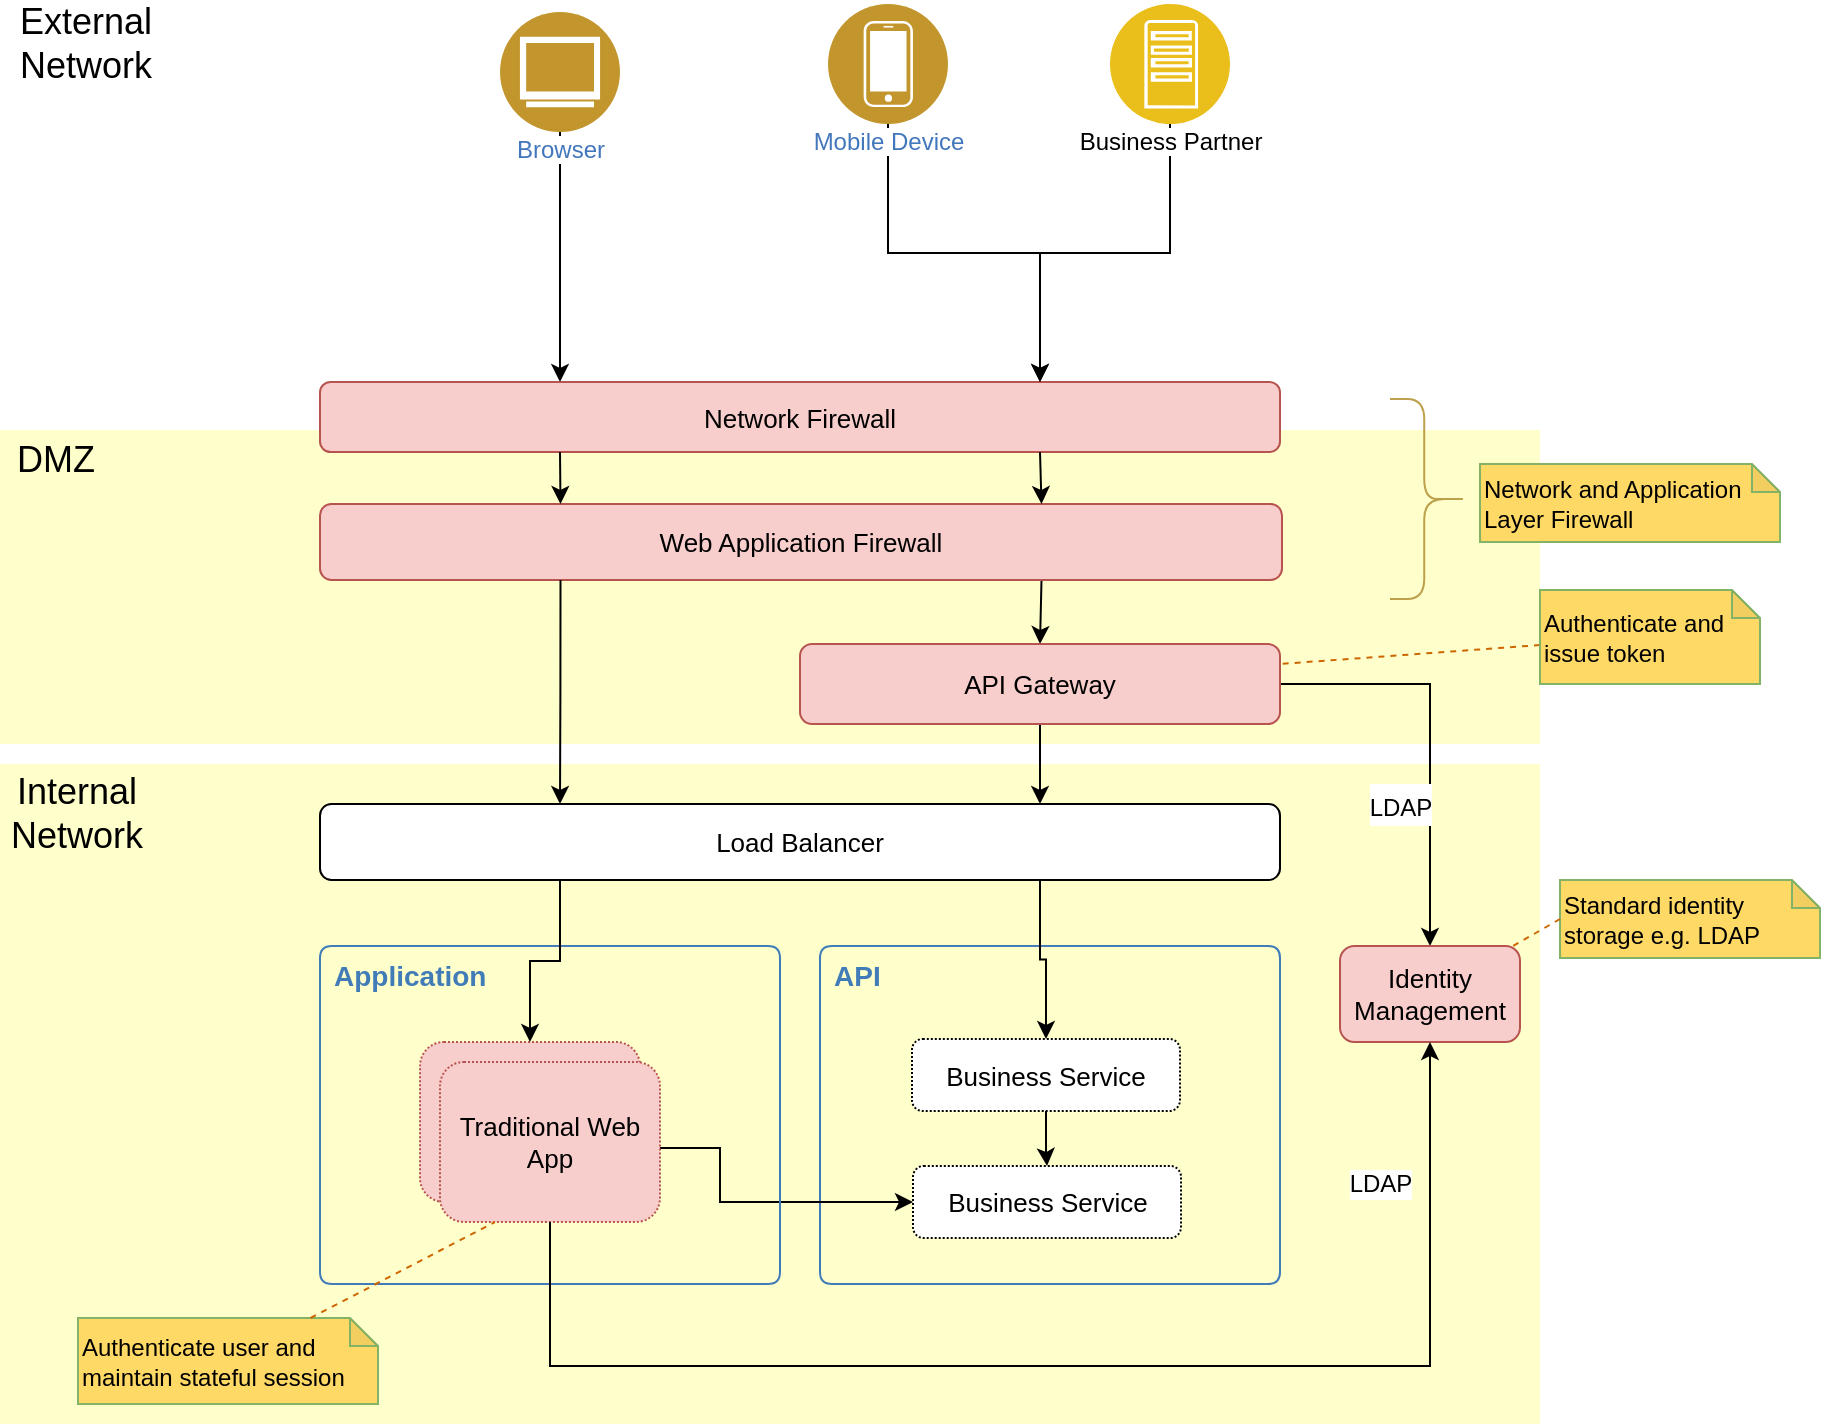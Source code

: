 <mxfile version="11.0.4" type="github"><diagram name="Security Layer - Target" id="jDPk9lwp4VEnn7sG5AUN"><mxGraphModel dx="979" dy="620" grid="1" gridSize="10" guides="1" tooltips="1" connect="1" arrows="1" fold="1" page="1" pageScale="1" pageWidth="1169" pageHeight="827" background="#ffffff" math="0" shadow="0"><root><mxCell id="eUTz1LOMH1bRfDqABHxI-0"/><mxCell id="eUTz1LOMH1bRfDqABHxI-1" parent="eUTz1LOMH1bRfDqABHxI-0"/><mxCell id="JPZ5_5m401EoCSrNs4BG-5" value="" style="rounded=0;whiteSpace=wrap;html=1;shadow=0;strokeWidth=1;fontSize=12;fillColor=#FFFFCC;strokeColor=none;" vertex="1" parent="eUTz1LOMH1bRfDqABHxI-1"><mxGeometry x="140" y="530" width="770" height="330" as="geometry"/></mxCell><mxCell id="JPZ5_5m401EoCSrNs4BG-1" value="" style="rounded=0;whiteSpace=wrap;html=1;shadow=0;strokeWidth=1;fontSize=12;fillColor=#FFFFCC;strokeColor=none;" vertex="1" parent="eUTz1LOMH1bRfDqABHxI-1"><mxGeometry x="140" y="363" width="770" height="157" as="geometry"/></mxCell><mxCell id="JPZ5_5m401EoCSrNs4BG-7" style="edgeStyle=orthogonalEdgeStyle;rounded=0;orthogonalLoop=1;jettySize=auto;html=1;entryX=0.25;entryY=0;entryDx=0;entryDy=0;strokeColor=#000000;fontSize=18;exitX=0.5;exitY=1;exitDx=0;exitDy=0;" edge="1" parent="eUTz1LOMH1bRfDqABHxI-1" source="eUTz1LOMH1bRfDqABHxI-45" target="eUTz1LOMH1bRfDqABHxI-75"><mxGeometry relative="1" as="geometry"><mxPoint x="320.0" y="210" as="sourcePoint"/></mxGeometry></mxCell><mxCell id="eUTz1LOMH1bRfDqABHxI-34" value="&lt;b&gt;&lt;font style=&quot;font-size: 14px&quot;&gt;API&lt;/font&gt;&lt;/b&gt;" style="swimlane;fontStyle=0;horizontal=1;collapsible=0;startSize=28;swimlaneLine=0;swimlaneFillColor=none;fillColor=none;rounded=1;whiteSpace=wrap;html=1;absoluteArcSize=1;arcSize=12;strokeColor=#417CB9;fontColor=#417CB9;verticalAlign=top;align=left;spacingLeft=5;strokeWidth=1;shadow=0;" vertex="1" parent="eUTz1LOMH1bRfDqABHxI-1"><mxGeometry x="550" y="621" width="230" height="169" as="geometry"/></mxCell><mxCell id="JPZ5_5m401EoCSrNs4BG-0" value="Business Service" style="rounded=1;whiteSpace=wrap;html=1;fontSize=13;dashed=1;strokeWidth=1;dashPattern=1 1;" vertex="1" parent="eUTz1LOMH1bRfDqABHxI-34"><mxGeometry x="46" y="46.5" width="134" height="36" as="geometry"/></mxCell><mxCell id="JPZ5_5m401EoCSrNs4BG-13" style="edgeStyle=orthogonalEdgeStyle;rounded=0;orthogonalLoop=1;jettySize=auto;html=1;strokeColor=#000000;fontSize=18;entryX=0.5;entryY=0;entryDx=0;entryDy=0;exitX=0.75;exitY=1;exitDx=0;exitDy=0;" edge="1" parent="eUTz1LOMH1bRfDqABHxI-1" source="eUTz1LOMH1bRfDqABHxI-64" target="m-ehVfBbk-8EPRVSUM25-0"><mxGeometry relative="1" as="geometry"/></mxCell><mxCell id="eUTz1LOMH1bRfDqABHxI-64" value="Web Application Firewall" style="rounded=1;whiteSpace=wrap;html=1;fillColor=#f8cecc;strokeColor=#b85450;fontSize=13;verticalAlign=middle;labelPosition=center;verticalLabelPosition=middle;align=center;" vertex="1" parent="eUTz1LOMH1bRfDqABHxI-1"><mxGeometry x="300" y="400" width="481" height="38" as="geometry"/></mxCell><mxCell id="eUTz1LOMH1bRfDqABHxI-75" value="Network Firewall" style="rounded=1;whiteSpace=wrap;html=1;fillColor=#f8cecc;strokeColor=#b85450;fontSize=13;" vertex="1" parent="eUTz1LOMH1bRfDqABHxI-1"><mxGeometry x="300" y="339" width="480" height="35" as="geometry"/></mxCell><mxCell id="JPZ5_5m401EoCSrNs4BG-8" style="edgeStyle=orthogonalEdgeStyle;rounded=0;orthogonalLoop=1;jettySize=auto;html=1;strokeColor=#000000;fontSize=18;entryX=0.75;entryY=0;entryDx=0;entryDy=0;" edge="1" parent="eUTz1LOMH1bRfDqABHxI-1" source="eUTz1LOMH1bRfDqABHxI-44" target="eUTz1LOMH1bRfDqABHxI-75"><mxGeometry relative="1" as="geometry"/></mxCell><mxCell id="eUTz1LOMH1bRfDqABHxI-44" value="Mobile Device" style="aspect=fixed;perimeter=ellipsePerimeter;html=1;align=center;shadow=0;dashed=0;fontColor=#4277BB;labelBackgroundColor=#ffffff;fontSize=12;spacingTop=-5;image;image=img/lib/ibm/users/device.svg;" vertex="1" parent="eUTz1LOMH1bRfDqABHxI-1"><mxGeometry x="554" y="150" width="60" height="60" as="geometry"/></mxCell><mxCell id="JPZ5_5m401EoCSrNs4BG-9" style="edgeStyle=orthogonalEdgeStyle;rounded=0;orthogonalLoop=1;jettySize=auto;html=1;entryX=0.75;entryY=0;entryDx=0;entryDy=0;strokeColor=#000000;fontSize=18;exitX=0.5;exitY=1;exitDx=0;exitDy=0;" edge="1" parent="eUTz1LOMH1bRfDqABHxI-1" source="m-ehVfBbk-8EPRVSUM25-25" target="eUTz1LOMH1bRfDqABHxI-75"><mxGeometry relative="1" as="geometry"/></mxCell><mxCell id="eUTz1LOMH1bRfDqABHxI-45" value="Browser" style="aspect=fixed;perimeter=ellipsePerimeter;html=1;align=center;shadow=0;dashed=0;fontColor=#4277BB;labelBackgroundColor=#ffffff;fontSize=12;spacingTop=-5;image;image=img/lib/ibm/users/browser.svg;" vertex="1" parent="eUTz1LOMH1bRfDqABHxI-1"><mxGeometry x="390" y="154" width="60" height="60" as="geometry"/></mxCell><mxCell id="JPZ5_5m401EoCSrNs4BG-2" value="DMZ" style="text;html=1;strokeColor=none;fillColor=none;align=center;verticalAlign=middle;whiteSpace=wrap;rounded=0;shadow=0;fontSize=18;" vertex="1" parent="eUTz1LOMH1bRfDqABHxI-1"><mxGeometry x="146" y="368" width="44" height="20" as="geometry"/></mxCell><mxCell id="JPZ5_5m401EoCSrNs4BG-4" value="External Network" style="text;html=1;strokeColor=none;fillColor=none;align=center;verticalAlign=middle;whiteSpace=wrap;rounded=0;shadow=0;fontSize=18;" vertex="1" parent="eUTz1LOMH1bRfDqABHxI-1"><mxGeometry x="147" y="150" width="72" height="40" as="geometry"/></mxCell><mxCell id="JPZ5_5m401EoCSrNs4BG-6" value="Internal Network" style="text;html=1;strokeColor=none;fillColor=none;align=center;verticalAlign=middle;whiteSpace=wrap;rounded=0;shadow=0;fontSize=18;" vertex="1" parent="eUTz1LOMH1bRfDqABHxI-1"><mxGeometry x="147" y="536" width="63" height="37" as="geometry"/></mxCell><mxCell id="JPZ5_5m401EoCSrNs4BG-14" style="edgeStyle=orthogonalEdgeStyle;rounded=0;orthogonalLoop=1;jettySize=auto;html=1;entryX=0.5;entryY=0;entryDx=0;entryDy=0;strokeColor=#000000;fontSize=18;exitX=0.75;exitY=1;exitDx=0;exitDy=0;" edge="1" parent="eUTz1LOMH1bRfDqABHxI-1" source="JPZ5_5m401EoCSrNs4BG-10" target="JPZ5_5m401EoCSrNs4BG-0"><mxGeometry relative="1" as="geometry"/></mxCell><mxCell id="JPZ5_5m401EoCSrNs4BG-10" value="Load Balancer" style="rounded=1;whiteSpace=wrap;html=1;fontSize=13;verticalAlign=middle;labelPosition=center;verticalLabelPosition=middle;align=center;" vertex="1" parent="eUTz1LOMH1bRfDqABHxI-1"><mxGeometry x="300" y="550" width="480" height="38" as="geometry"/></mxCell><mxCell id="JPZ5_5m401EoCSrNs4BG-12" style="edgeStyle=orthogonalEdgeStyle;rounded=0;orthogonalLoop=1;jettySize=auto;html=1;strokeColor=#000000;fontSize=18;exitX=0.75;exitY=1;exitDx=0;exitDy=0;entryX=0.75;entryY=0;entryDx=0;entryDy=0;" edge="1" parent="eUTz1LOMH1bRfDqABHxI-1" source="eUTz1LOMH1bRfDqABHxI-75" target="eUTz1LOMH1bRfDqABHxI-64"><mxGeometry relative="1" as="geometry"><mxPoint x="535" y="370" as="sourcePoint"/><mxPoint x="422.429" y="339.857" as="targetPoint"/><Array as="points"/></mxGeometry></mxCell><mxCell id="JPZ5_5m401EoCSrNs4BG-18" style="edgeStyle=orthogonalEdgeStyle;rounded=0;orthogonalLoop=1;jettySize=auto;html=1;entryX=0;entryY=0.5;entryDx=0;entryDy=0;strokeColor=#000000;fontSize=18;" edge="1" parent="eUTz1LOMH1bRfDqABHxI-1" source="JPZ5_5m401EoCSrNs4BG-15" target="JPZ5_5m401EoCSrNs4BG-19"><mxGeometry relative="1" as="geometry"><Array as="points"><mxPoint x="500" y="722"/><mxPoint x="500" y="749"/></Array></mxGeometry></mxCell><mxCell id="JPZ5_5m401EoCSrNs4BG-15" value="" style="rounded=1;whiteSpace=wrap;html=1;fontSize=13;dashed=1;strokeWidth=1;dashPattern=1 1;fillColor=#f8cecc;strokeColor=#b85450;" vertex="1" parent="eUTz1LOMH1bRfDqABHxI-1"><mxGeometry x="350" y="669" width="110" height="80" as="geometry"/></mxCell><mxCell id="JPZ5_5m401EoCSrNs4BG-19" value="Business Service" style="rounded=1;whiteSpace=wrap;html=1;fontSize=13;dashed=1;strokeWidth=1;dashPattern=1 1;" vertex="1" parent="eUTz1LOMH1bRfDqABHxI-1"><mxGeometry x="596.5" y="731" width="134" height="36" as="geometry"/></mxCell><mxCell id="JPZ5_5m401EoCSrNs4BG-20" value="Traditional Web App" style="rounded=1;whiteSpace=wrap;html=1;fontSize=13;dashed=1;strokeWidth=1;dashPattern=1 1;fillColor=#f8cecc;strokeColor=#b85450;" vertex="1" parent="eUTz1LOMH1bRfDqABHxI-1"><mxGeometry x="360" y="679" width="110" height="80" as="geometry"/></mxCell><mxCell id="JPZ5_5m401EoCSrNs4BG-21" style="edgeStyle=orthogonalEdgeStyle;rounded=0;orthogonalLoop=1;jettySize=auto;html=1;strokeColor=#000000;fontSize=18;" edge="1" parent="eUTz1LOMH1bRfDqABHxI-1" source="JPZ5_5m401EoCSrNs4BG-0" target="JPZ5_5m401EoCSrNs4BG-19"><mxGeometry relative="1" as="geometry"/></mxCell><mxCell id="JPZ5_5m401EoCSrNs4BG-22" value="&lt;b&gt;&lt;font style=&quot;font-size: 14px&quot;&gt;Application&lt;/font&gt;&lt;/b&gt;" style="swimlane;fontStyle=0;horizontal=1;collapsible=0;startSize=28;swimlaneLine=0;swimlaneFillColor=none;fillColor=none;rounded=1;whiteSpace=wrap;html=1;absoluteArcSize=1;arcSize=12;strokeColor=#417CB9;fontColor=#417CB9;verticalAlign=top;align=left;spacingLeft=5;strokeWidth=1;shadow=0;" vertex="1" parent="eUTz1LOMH1bRfDqABHxI-1"><mxGeometry x="300" y="621" width="230" height="169" as="geometry"/></mxCell><mxCell id="JPZ5_5m401EoCSrNs4BG-24" style="edgeStyle=orthogonalEdgeStyle;rounded=0;orthogonalLoop=1;jettySize=auto;html=1;strokeColor=#000000;fontSize=18;exitX=0.25;exitY=1;exitDx=0;exitDy=0;" edge="1" parent="eUTz1LOMH1bRfDqABHxI-1" source="JPZ5_5m401EoCSrNs4BG-10" target="JPZ5_5m401EoCSrNs4BG-15"><mxGeometry relative="1" as="geometry"><mxPoint x="418.647" y="550.588" as="sourcePoint"/><mxPoint x="364.529" y="628.5" as="targetPoint"/></mxGeometry></mxCell><mxCell id="m-ehVfBbk-8EPRVSUM25-2" value="&lt;font style=&quot;font-size: 12px&quot;&gt;LDAP&lt;/font&gt;" style="edgeStyle=orthogonalEdgeStyle;rounded=0;orthogonalLoop=1;jettySize=auto;html=1;strokeColor=#000000;fontSize=18;" edge="1" parent="eUTz1LOMH1bRfDqABHxI-1" source="m-ehVfBbk-8EPRVSUM25-0" target="m-ehVfBbk-8EPRVSUM25-1"><mxGeometry x="0.309" y="-15" relative="1" as="geometry"><mxPoint as="offset"/></mxGeometry></mxCell><mxCell id="m-ehVfBbk-8EPRVSUM25-3" style="edgeStyle=orthogonalEdgeStyle;rounded=0;orthogonalLoop=1;jettySize=auto;html=1;entryX=0.75;entryY=0;entryDx=0;entryDy=0;strokeColor=#000000;fontSize=18;" edge="1" parent="eUTz1LOMH1bRfDqABHxI-1" source="m-ehVfBbk-8EPRVSUM25-0" target="JPZ5_5m401EoCSrNs4BG-10"><mxGeometry relative="1" as="geometry"/></mxCell><mxCell id="m-ehVfBbk-8EPRVSUM25-5" style="edgeStyle=orthogonalEdgeStyle;rounded=0;orthogonalLoop=1;jettySize=auto;html=1;strokeColor=#000000;fontSize=18;exitX=0.25;exitY=1;exitDx=0;exitDy=0;entryX=0.25;entryY=0;entryDx=0;entryDy=0;" edge="1" parent="eUTz1LOMH1bRfDqABHxI-1" source="eUTz1LOMH1bRfDqABHxI-64" target="JPZ5_5m401EoCSrNs4BG-10"><mxGeometry relative="1" as="geometry"><mxPoint x="970" y="570" as="targetPoint"/></mxGeometry></mxCell><mxCell id="m-ehVfBbk-8EPRVSUM25-0" value="API Gateway" style="rounded=1;whiteSpace=wrap;html=1;fillColor=#f8cecc;strokeColor=#b85450;fontSize=13;verticalAlign=middle;labelPosition=center;verticalLabelPosition=middle;align=center;" vertex="1" parent="eUTz1LOMH1bRfDqABHxI-1"><mxGeometry x="540" y="470" width="240" height="40" as="geometry"/></mxCell><mxCell id="m-ehVfBbk-8EPRVSUM25-1" value="Identity Management" style="rounded=1;whiteSpace=wrap;html=1;fontSize=13;strokeWidth=1;fillColor=#f8cecc;strokeColor=#b85450;" vertex="1" parent="eUTz1LOMH1bRfDqABHxI-1"><mxGeometry x="810" y="621" width="90" height="48" as="geometry"/></mxCell><mxCell id="m-ehVfBbk-8EPRVSUM25-6" style="edgeStyle=orthogonalEdgeStyle;rounded=0;orthogonalLoop=1;jettySize=auto;html=1;strokeColor=#000000;fontSize=18;entryX=0.5;entryY=1;entryDx=0;entryDy=0;exitX=0.5;exitY=1;exitDx=0;exitDy=0;" edge="1" parent="eUTz1LOMH1bRfDqABHxI-1" source="JPZ5_5m401EoCSrNs4BG-20" target="m-ehVfBbk-8EPRVSUM25-1"><mxGeometry relative="1" as="geometry"><mxPoint x="790.0" y="490" as="sourcePoint"/><mxPoint x="865.118" y="631" as="targetPoint"/><Array as="points"><mxPoint x="415" y="831"/><mxPoint x="855" y="831"/></Array></mxGeometry></mxCell><mxCell id="m-ehVfBbk-8EPRVSUM25-14" value="LDAP" style="text;html=1;resizable=0;points=[];align=center;verticalAlign=middle;labelBackgroundColor=#ffffff;fontSize=12;" vertex="1" connectable="0" parent="m-ehVfBbk-8EPRVSUM25-6"><mxGeometry x="0.833" y="-1" relative="1" as="geometry"><mxPoint x="-26" y="14" as="offset"/></mxGeometry></mxCell><mxCell id="m-ehVfBbk-8EPRVSUM25-8" style="edgeStyle=orthogonalEdgeStyle;rounded=0;orthogonalLoop=1;jettySize=auto;html=1;strokeColor=#000000;fontSize=18;exitX=0.25;exitY=1;exitDx=0;exitDy=0;entryX=0.25;entryY=0;entryDx=0;entryDy=0;" edge="1" parent="eUTz1LOMH1bRfDqABHxI-1" source="eUTz1LOMH1bRfDqABHxI-75" target="eUTz1LOMH1bRfDqABHxI-64"><mxGeometry relative="1" as="geometry"><mxPoint x="669.824" y="384.118" as="sourcePoint"/><mxPoint x="671.588" y="410.588" as="targetPoint"/><Array as="points"/></mxGeometry></mxCell><mxCell id="m-ehVfBbk-8EPRVSUM25-18" style="rounded=0;orthogonalLoop=1;jettySize=auto;html=1;entryX=1;entryY=0.25;entryDx=0;entryDy=0;strokeColor=#CC6600;fontSize=12;endArrow=none;endFill=0;dashed=1;fillColor=#eeeeee;" edge="1" parent="eUTz1LOMH1bRfDqABHxI-1" source="m-ehVfBbk-8EPRVSUM25-10" target="m-ehVfBbk-8EPRVSUM25-0"><mxGeometry relative="1" as="geometry"/></mxCell><mxCell id="m-ehVfBbk-8EPRVSUM25-10" value="Authenticate and issue token" style="shape=note;whiteSpace=wrap;html=1;backgroundOutline=1;darkOpacity=0.05;shadow=0;strokeColor=#82b366;strokeWidth=1;fillColor=#FFD966;fontSize=12;align=left;size=14;" vertex="1" parent="eUTz1LOMH1bRfDqABHxI-1"><mxGeometry x="910" y="443" width="110" height="47" as="geometry"/></mxCell><mxCell id="m-ehVfBbk-8EPRVSUM25-11" value="Network and Application Layer Firewall" style="shape=note;whiteSpace=wrap;html=1;backgroundOutline=1;darkOpacity=0.05;shadow=0;strokeColor=#82b366;strokeWidth=1;fillColor=#FFD966;fontSize=12;align=left;size=14;" vertex="1" parent="eUTz1LOMH1bRfDqABHxI-1"><mxGeometry x="880" y="380" width="150" height="39" as="geometry"/></mxCell><mxCell id="m-ehVfBbk-8EPRVSUM25-12" value="" style="shape=curlyBracket;whiteSpace=wrap;html=1;rounded=1;shadow=0;strokeColor=#BDA04C;strokeWidth=1;fillColor=#FFD966;fontSize=12;align=left;rotation=180;size=0.572;" vertex="1" parent="eUTz1LOMH1bRfDqABHxI-1"><mxGeometry x="835" y="347.5" width="40" height="100" as="geometry"/></mxCell><mxCell id="m-ehVfBbk-8EPRVSUM25-13" value="Standard identity storage e.g. LDAP" style="shape=note;whiteSpace=wrap;html=1;backgroundOutline=1;darkOpacity=0.05;shadow=0;strokeColor=#82b366;strokeWidth=1;fillColor=#FFD966;fontSize=12;align=left;size=14;" vertex="1" parent="eUTz1LOMH1bRfDqABHxI-1"><mxGeometry x="920" y="588" width="130" height="39" as="geometry"/></mxCell><mxCell id="m-ehVfBbk-8EPRVSUM25-16" value="Authenticate user and maintain stateful session" style="shape=note;whiteSpace=wrap;html=1;backgroundOutline=1;darkOpacity=0.05;shadow=0;strokeColor=#82b366;strokeWidth=1;fillColor=#FFD966;fontSize=12;align=left;size=14;" vertex="1" parent="eUTz1LOMH1bRfDqABHxI-1"><mxGeometry x="179" y="807" width="150" height="43" as="geometry"/></mxCell><mxCell id="m-ehVfBbk-8EPRVSUM25-21" style="rounded=0;orthogonalLoop=1;jettySize=auto;html=1;strokeColor=#CC6600;fontSize=12;endArrow=none;endFill=0;dashed=1;fillColor=#eeeeee;exitX=0;exitY=0.5;exitDx=0;exitDy=0;exitPerimeter=0;" edge="1" parent="eUTz1LOMH1bRfDqABHxI-1" source="m-ehVfBbk-8EPRVSUM25-13" target="m-ehVfBbk-8EPRVSUM25-1"><mxGeometry relative="1" as="geometry"><mxPoint x="920" y="490.634" as="sourcePoint"/><mxPoint x="789.824" y="490" as="targetPoint"/></mxGeometry></mxCell><mxCell id="m-ehVfBbk-8EPRVSUM25-23" style="rounded=0;orthogonalLoop=1;jettySize=auto;html=1;strokeColor=#CC6600;fontSize=12;endArrow=none;endFill=0;dashed=1;fillColor=#eeeeee;entryX=0.25;entryY=1;entryDx=0;entryDy=0;" edge="1" parent="eUTz1LOMH1bRfDqABHxI-1" source="m-ehVfBbk-8EPRVSUM25-16" target="JPZ5_5m401EoCSrNs4BG-20"><mxGeometry relative="1" as="geometry"><mxPoint x="940" y="476.825" as="sourcePoint"/><mxPoint x="370" y="760" as="targetPoint"/></mxGeometry></mxCell><mxCell id="m-ehVfBbk-8EPRVSUM25-25" value="&lt;font style=&quot;font-size: 12px&quot;&gt;&lt;font color=&quot;#000000&quot;&gt;Business Partner&lt;/font&gt;&lt;br&gt;&lt;/font&gt;" style="aspect=fixed;perimeter=ellipsePerimeter;html=1;align=center;shadow=0;dashed=0;fontColor=#4277BB;labelBackgroundColor=#ffffff;fontSize=12;spacingTop=-5;image;image=img/lib/ibm/applications/app_server.svg;" vertex="1" parent="eUTz1LOMH1bRfDqABHxI-1"><mxGeometry x="695" y="150" width="60" height="60" as="geometry"/></mxCell></root></mxGraphModel></diagram><diagram name="Copy of Copy of Logical Component" id="L1sb5cbjNI3i6OAdsT7C"><mxGraphModel dx="832" dy="527" grid="1" gridSize="10" guides="1" tooltips="1" connect="1" arrows="1" fold="1" page="1" pageScale="1" pageWidth="1169" pageHeight="827" background="#ffffff" math="0" shadow="0"><root><mxCell id="hSW6Kq049QDXLWlDhcaa-0"/><mxCell id="hSW6Kq049QDXLWlDhcaa-1" parent="hSW6Kq049QDXLWlDhcaa-0"/><mxCell id="hSW6Kq049QDXLWlDhcaa-2" value="Broker" style="image;html=1;labelBackgroundColor=#ffffff;image=img/lib/clip_art/people/Suit_Man_128x128.png;spacingTop=-5;" vertex="1" parent="hSW6Kq049QDXLWlDhcaa-1"><mxGeometry x="42.5" y="561.5" width="50" height="57" as="geometry"/></mxCell><mxCell id="hSW6Kq049QDXLWlDhcaa-3" value="Client" style="image;html=1;labelBackgroundColor=#ffffff;image=img/lib/clip_art/people/Farmer_Woman_128x128.png;spacingTop=-5;" vertex="1" parent="hSW6Kq049QDXLWlDhcaa-1"><mxGeometry x="45" y="413" width="50" height="53" as="geometry"/></mxCell><mxCell id="hSW6Kq049QDXLWlDhcaa-4" value="Business Partner" style="image;html=1;labelBackgroundColor=#ffffff;image=img/lib/clip_art/people/Suit_Man_Green_Black_128x128.png;spacingTop=-5;" vertex="1" parent="hSW6Kq049QDXLWlDhcaa-1"><mxGeometry x="39.5" y="489" width="53" height="47" as="geometry"/></mxCell><mxCell id="hSW6Kq049QDXLWlDhcaa-5" value="Operation Staff" style="image;html=1;labelBackgroundColor=#ffffff;image=img/lib/clip_art/people/Telesales_Man_Black_128x128.png;spacingTop=-5;" vertex="1" parent="hSW6Kq049QDXLWlDhcaa-1"><mxGeometry x="43.5" y="678.5" width="60" height="48" as="geometry"/></mxCell><mxCell id="hSW6Kq049QDXLWlDhcaa-6" value="&lt;font style=&quot;font-size: 12px&quot;&gt;&lt;font color=&quot;#000000&quot;&gt;Business Partner&lt;/font&gt;&lt;br&gt;&lt;/font&gt;" style="aspect=fixed;perimeter=ellipsePerimeter;html=1;align=center;shadow=0;dashed=0;fontColor=#4277BB;labelBackgroundColor=#ffffff;fontSize=12;spacingTop=-5;image;image=img/lib/ibm/applications/app_server.svg;" vertex="1" parent="hSW6Kq049QDXLWlDhcaa-1"><mxGeometry x="295" y="230" width="60" height="60" as="geometry"/></mxCell><mxCell id="hSW6Kq049QDXLWlDhcaa-7" value="&lt;b&gt;&lt;font style=&quot;font-size: 14px&quot;&gt;API Platform&lt;/font&gt;&lt;/b&gt;" style="swimlane;fontStyle=0;horizontal=1;collapsible=0;startSize=28;swimlaneLine=0;swimlaneFillColor=none;fillColor=none;rounded=1;whiteSpace=wrap;html=1;absoluteArcSize=1;arcSize=12;strokeColor=#417CB9;fontColor=#417CB9;verticalAlign=top;align=center;spacingLeft=5;strokeWidth=1;shadow=0;" vertex="1" parent="hSW6Kq049QDXLWlDhcaa-1"><mxGeometry x="280" y="490" width="490" height="470" as="geometry"/></mxCell><mxCell id="hSW6Kq049QDXLWlDhcaa-8" value="&lt;b&gt;&lt;font style=&quot;font-size: 14px&quot;&gt;POD&lt;/font&gt;&lt;/b&gt;" style="swimlane;fontStyle=0;horizontal=1;collapsible=0;startSize=28;swimlaneLine=0;swimlaneFillColor=#F2F2F2;rounded=1;whiteSpace=wrap;html=1;absoluteArcSize=1;arcSize=12;verticalAlign=top;align=center;spacingLeft=5;strokeWidth=1;shadow=0;fillColor=#CCCCCC;strokeColor=#666666;fontColor=#333333;" vertex="1" parent="hSW6Kq049QDXLWlDhcaa-7"><mxGeometry x="283.5" y="164" width="170" height="110" as="geometry"/></mxCell><mxCell id="hSW6Kq049QDXLWlDhcaa-9" value="Service" style="aspect=fixed;perimeter=ellipsePerimeter;html=1;align=center;shadow=0;dashed=0;fontColor=#4277BB;labelBackgroundColor=#ffffff;fontSize=12;spacingTop=-5;image;image=img/lib/ibm/applications/api_polyglot_runtimes.svg;strokeColor=#0000CC;strokeWidth=1;" vertex="1" parent="hSW6Kq049QDXLWlDhcaa-8"><mxGeometry x="20" y="36.5" width="48" height="48" as="geometry"/></mxCell><mxCell id="hSW6Kq049QDXLWlDhcaa-10" value="Service" style="aspect=fixed;perimeter=ellipsePerimeter;html=1;align=center;shadow=0;dashed=0;fontColor=#4277BB;labelBackgroundColor=#ffffff;fontSize=12;spacingTop=-5;image;image=img/lib/ibm/applications/api_polyglot_runtimes.svg;strokeColor=#0000CC;strokeWidth=1;" vertex="1" parent="hSW6Kq049QDXLWlDhcaa-8"><mxGeometry x="98.5" y="36.5" width="48" height="48" as="geometry"/></mxCell><mxCell id="hSW6Kq049QDXLWlDhcaa-11" value="" style="edgeStyle=orthogonalEdgeStyle;rounded=0;orthogonalLoop=1;jettySize=auto;html=1;strokeColor=#000000;fontSize=12;entryX=0.5;entryY=0;entryDx=0;entryDy=0;" edge="1" parent="hSW6Kq049QDXLWlDhcaa-7" source="hSW6Kq049QDXLWlDhcaa-12" target="hSW6Kq049QDXLWlDhcaa-18"><mxGeometry relative="1" as="geometry"/></mxCell><mxCell id="hSW6Kq049QDXLWlDhcaa-12" value="&lt;b&gt;&lt;font style=&quot;font-size: 14px&quot;&gt;POD&lt;/font&gt;&lt;/b&gt;" style="swimlane;fontStyle=0;horizontal=1;collapsible=0;startSize=28;swimlaneLine=0;swimlaneFillColor=#F2F2F2;rounded=1;whiteSpace=wrap;html=1;absoluteArcSize=1;arcSize=12;verticalAlign=top;align=center;spacingLeft=5;strokeWidth=1;shadow=0;fillColor=#CCCCCC;strokeColor=#666666;fontColor=#333333;" vertex="1" parent="hSW6Kq049QDXLWlDhcaa-7"><mxGeometry x="69" y="164" width="170" height="110" as="geometry"/></mxCell><mxCell id="hSW6Kq049QDXLWlDhcaa-13" value="Service" style="aspect=fixed;perimeter=ellipsePerimeter;html=1;align=center;shadow=0;dashed=0;fontColor=#4277BB;labelBackgroundColor=#ffffff;fontSize=12;spacingTop=-5;image;image=img/lib/ibm/applications/api_polyglot_runtimes.svg;strokeColor=#0000CC;strokeWidth=1;" vertex="1" parent="hSW6Kq049QDXLWlDhcaa-12"><mxGeometry x="20" y="36.5" width="48" height="48" as="geometry"/></mxCell><mxCell id="hSW6Kq049QDXLWlDhcaa-14" value="Service" style="aspect=fixed;perimeter=ellipsePerimeter;html=1;align=center;shadow=0;dashed=0;fontColor=#4277BB;labelBackgroundColor=#ffffff;fontSize=12;spacingTop=-5;image;image=img/lib/ibm/applications/api_polyglot_runtimes.svg;strokeColor=#0000CC;strokeWidth=1;" vertex="1" parent="hSW6Kq049QDXLWlDhcaa-12"><mxGeometry x="100" y="37" width="47" height="47" as="geometry"/></mxCell><mxCell id="hSW6Kq049QDXLWlDhcaa-15" style="edgeStyle=orthogonalEdgeStyle;rounded=0;orthogonalLoop=1;jettySize=auto;html=1;strokeColor=#000000;fontSize=12;" edge="1" parent="hSW6Kq049QDXLWlDhcaa-7" source="hSW6Kq049QDXLWlDhcaa-17" target="hSW6Kq049QDXLWlDhcaa-12"><mxGeometry relative="1" as="geometry"/></mxCell><mxCell id="hSW6Kq049QDXLWlDhcaa-16" style="edgeStyle=orthogonalEdgeStyle;rounded=0;orthogonalLoop=1;jettySize=auto;html=1;entryX=0.5;entryY=0;entryDx=0;entryDy=0;strokeColor=#000000;fontSize=12;" edge="1" parent="hSW6Kq049QDXLWlDhcaa-7" source="hSW6Kq049QDXLWlDhcaa-17" target="hSW6Kq049QDXLWlDhcaa-8"><mxGeometry relative="1" as="geometry"/></mxCell><mxCell id="hSW6Kq049QDXLWlDhcaa-17" value="&amp;lt;&amp;lt;Service&amp;gt;&amp;gt;&lt;br&gt;Load Balancer&amp;nbsp;" style="rounded=0;whiteSpace=wrap;html=1;shadow=0;strokeColor=#BDA04C;strokeWidth=1;fillColor=#CCCCCC;fontSize=12;opacity=50;" vertex="1" parent="hSW6Kq049QDXLWlDhcaa-7"><mxGeometry x="199" y="46" width="120" height="57" as="geometry"/></mxCell><mxCell id="hSW6Kq049QDXLWlDhcaa-18" value="&lt;b&gt;&lt;font style=&quot;font-size: 14px&quot;&gt;POD&lt;/font&gt;&lt;/b&gt;" style="swimlane;fontStyle=0;horizontal=1;collapsible=0;startSize=28;swimlaneLine=0;swimlaneFillColor=#F2F2F2;rounded=1;whiteSpace=wrap;html=1;absoluteArcSize=1;arcSize=12;verticalAlign=top;align=center;spacingLeft=5;strokeWidth=1;shadow=0;fillColor=#CCCCCC;strokeColor=#666666;fontColor=#333333;" vertex="1" parent="hSW6Kq049QDXLWlDhcaa-7"><mxGeometry x="184" y="330" width="135" height="110" as="geometry"/></mxCell><mxCell id="hSW6Kq049QDXLWlDhcaa-19" value="Database" style="aspect=fixed;perimeter=ellipsePerimeter;html=1;align=center;shadow=0;dashed=0;fontColor=#4277BB;labelBackgroundColor=#ffffff;fontSize=12;spacingTop=-5;image;image=img/lib/ibm/data/data_services.svg;strokeColor=#0000CC;strokeWidth=1;" vertex="1" parent="hSW6Kq049QDXLWlDhcaa-18"><mxGeometry x="43.5" y="31" width="48" height="48" as="geometry"/></mxCell><mxCell id="hSW6Kq049QDXLWlDhcaa-20" value="" style="edgeStyle=orthogonalEdgeStyle;rounded=0;orthogonalLoop=1;jettySize=auto;html=1;strokeColor=#000000;fontSize=12;entryX=0.5;entryY=0;entryDx=0;entryDy=0;exitX=0.5;exitY=1;exitDx=0;exitDy=0;" edge="1" parent="hSW6Kq049QDXLWlDhcaa-7" source="hSW6Kq049QDXLWlDhcaa-8" target="hSW6Kq049QDXLWlDhcaa-18"><mxGeometry relative="1" as="geometry"><mxPoint x="163.857" y="284.0" as="sourcePoint"/><mxPoint x="261" y="339.857" as="targetPoint"/></mxGeometry></mxCell><mxCell id="hSW6Kq049QDXLWlDhcaa-21" value="Web Application Firewall / API Gateway" style="rounded=1;whiteSpace=wrap;html=1;fillColor=#f8cecc;strokeColor=#b85450;fontSize=13;verticalAlign=middle;labelPosition=center;verticalLabelPosition=middle;align=center;" vertex="1" parent="hSW6Kq049QDXLWlDhcaa-1"><mxGeometry x="280" y="396" width="490" height="32" as="geometry"/></mxCell><mxCell id="hSW6Kq049QDXLWlDhcaa-22" value="Load Balancer" style="rounded=1;whiteSpace=wrap;html=1;fontSize=13;dashed=1;strokeWidth=1;dashPattern=1 1;" vertex="1" parent="hSW6Kq049QDXLWlDhcaa-1"><mxGeometry x="280" y="444" width="490" height="36" as="geometry"/></mxCell><mxCell id="hSW6Kq049QDXLWlDhcaa-23" value="Network Firewall" style="rounded=1;whiteSpace=wrap;html=1;fillColor=#f5f5f5;strokeColor=#666666;fontSize=13;fontColor=#333333;" vertex="1" parent="hSW6Kq049QDXLWlDhcaa-1"><mxGeometry x="280" y="350" width="490" height="30" as="geometry"/></mxCell><mxCell id="hSW6Kq049QDXLWlDhcaa-24" value="Nginx" style="rounded=1;whiteSpace=wrap;html=1;fillColor=#f5f5f5;strokeColor=#666666;fontSize=13;fontColor=#333333;arcSize=23;" vertex="1" parent="hSW6Kq049QDXLWlDhcaa-1"><mxGeometry x="961" y="240" width="52" height="100" as="geometry"/></mxCell><mxCell id="hSW6Kq049QDXLWlDhcaa-25" value="Mobile Device" style="aspect=fixed;perimeter=ellipsePerimeter;html=1;align=center;shadow=0;dashed=0;fontColor=#4277BB;labelBackgroundColor=#ffffff;fontSize=12;spacingTop=-5;image;image=img/lib/ibm/users/device.svg;" vertex="1" parent="hSW6Kq049QDXLWlDhcaa-1"><mxGeometry x="481" y="230" width="60" height="60" as="geometry"/></mxCell><mxCell id="hSW6Kq049QDXLWlDhcaa-26" value="Browser" style="aspect=fixed;perimeter=ellipsePerimeter;html=1;align=center;shadow=0;dashed=0;fontColor=#4277BB;labelBackgroundColor=#ffffff;fontSize=12;spacingTop=-5;image;image=img/lib/ibm/users/browser.svg;" vertex="1" parent="hSW6Kq049QDXLWlDhcaa-1"><mxGeometry x="660" y="230" width="60" height="60" as="geometry"/></mxCell></root></mxGraphModel></diagram><diagram id="0d7cefc2-ccd6-e077-73ed-a8e48b0cddf6" name="F5 Logical Component"><mxGraphModel dx="832" dy="527" grid="1" gridSize="10" guides="1" tooltips="1" connect="1" arrows="1" fold="1" page="1" pageScale="1" pageWidth="1169" pageHeight="827" background="#ffffff" math="0" shadow="0"><root><mxCell id="0"/><mxCell id="1" parent="0"/><mxCell id="E1dCl0E1DGiOF5upwAjH-14" value="" style="rounded=1;whiteSpace=wrap;html=1;fontSize=12;fontColor=#FF0000;align=center;arcSize=6;strokeColor=#00008C;fillColor=none;strokeWidth=1;shadow=1;" parent="1" vertex="1"><mxGeometry x="810" y="345" width="490" height="470" as="geometry"/></mxCell><mxCell id="4GbB-QhCthzTYc2dFv-4-129" style="rounded=0;orthogonalLoop=1;jettySize=auto;html=1;entryX=0;entryY=0.5;entryDx=0;entryDy=0;" parent="1" source="4GbB-QhCthzTYc2dFv-4-114" target="E1dCl0E1DGiOF5upwAjH-5" edge="1"><mxGeometry relative="1" as="geometry"><mxPoint x="330" y="650" as="targetPoint"/></mxGeometry></mxCell><mxCell id="4GbB-QhCthzTYc2dFv-4-114" value="Browser" style="aspect=fixed;perimeter=ellipsePerimeter;html=1;align=center;shadow=0;dashed=0;fontColor=#4277BB;labelBackgroundColor=#ffffff;fontSize=12;spacingTop=-5;image;image=img/lib/ibm/users/browser.svg;" parent="1" vertex="1"><mxGeometry x="162.5" y="670.5" width="60" height="60" as="geometry"/></mxCell><mxCell id="4GbB-QhCthzTYc2dFv-4-112" value="API Gateway&lt;br&gt;&lt;font color=&quot;#ff0000&quot;&gt;(NodeJS Express)&lt;/font&gt;&lt;br&gt;" style="aspect=fixed;perimeter=ellipsePerimeter;html=1;align=center;shadow=0;dashed=0;fontColor=#4277BB;labelBackgroundColor=#ffffff;fontSize=12;spacingTop=-5;image;image=img/lib/ibm/security/gateway.svg;" parent="1" vertex="1"><mxGeometry x="724" y="375" width="60" height="60" as="geometry"/></mxCell><mxCell id="4GbB-QhCthzTYc2dFv-4-117" value="Broker" style="image;html=1;labelBackgroundColor=#ffffff;image=img/lib/clip_art/people/Suit_Man_128x128.png;spacingTop=-5;" parent="1" vertex="1"><mxGeometry x="42.5" y="561.5" width="50" height="57" as="geometry"/></mxCell><mxCell id="4GbB-QhCthzTYc2dFv-4-118" value="Client" style="image;html=1;labelBackgroundColor=#ffffff;image=img/lib/clip_art/people/Farmer_Woman_128x128.png;spacingTop=-5;" parent="1" vertex="1"><mxGeometry x="45" y="413" width="50" height="53" as="geometry"/></mxCell><mxCell id="4GbB-QhCthzTYc2dFv-4-119" value="Business Partner" style="image;html=1;labelBackgroundColor=#ffffff;image=img/lib/clip_art/people/Suit_Man_Green_Black_128x128.png;spacingTop=-5;" parent="1" vertex="1"><mxGeometry x="39.5" y="489" width="53" height="47" as="geometry"/></mxCell><mxCell id="4GbB-QhCthzTYc2dFv-4-124" value="Operation Staff" style="image;html=1;labelBackgroundColor=#ffffff;image=img/lib/clip_art/people/Telesales_Man_Black_128x128.png;spacingTop=-5;" parent="1" vertex="1"><mxGeometry x="43.5" y="678.5" width="60" height="48" as="geometry"/></mxCell><mxCell id="4GbB-QhCthzTYc2dFv-4-125" value="&lt;font style=&quot;font-size: 12px&quot;&gt;&lt;font color=&quot;#000000&quot;&gt;Business Partner&lt;/font&gt;&lt;br&gt;&lt;/font&gt;" style="aspect=fixed;perimeter=ellipsePerimeter;html=1;align=center;shadow=0;dashed=0;fontColor=#4277BB;labelBackgroundColor=#ffffff;fontSize=12;spacingTop=-5;image;image=img/lib/ibm/applications/app_server.svg;" parent="1" vertex="1"><mxGeometry x="159.5" y="304.5" width="60" height="60" as="geometry"/></mxCell><mxCell id="nWrMechiqga3jIF16hS0-108" style="rounded=0;orthogonalLoop=1;jettySize=auto;html=1;exitX=1;exitY=0.5;exitDx=0;exitDy=0;entryX=0;entryY=0.25;entryDx=0;entryDy=0;" parent="1" source="4GbB-QhCthzTYc2dFv-4-113" target="nWrMechiqga3jIF16hS0-164" edge="1"><mxGeometry relative="1" as="geometry"><mxPoint x="218.26" y="589.933" as="sourcePoint"/><mxPoint x="307" y="387.571" as="targetPoint"/></mxGeometry></mxCell><mxCell id="nWrMechiqga3jIF16hS0-109" style="rounded=0;orthogonalLoop=1;jettySize=auto;html=1;exitX=1;exitY=0.5;exitDx=0;exitDy=0;entryX=0;entryY=0.5;entryDx=0;entryDy=0;" parent="1" source="4GbB-QhCthzTYc2dFv-4-128" edge="1" target="E1dCl0E1DGiOF5upwAjH-2"><mxGeometry relative="1" as="geometry"><mxPoint x="220" y="359" as="sourcePoint"/><mxPoint x="345" y="536" as="targetPoint"/></mxGeometry></mxCell><mxCell id="nWrMechiqga3jIF16hS0-110" style="rounded=0;orthogonalLoop=1;jettySize=auto;html=1;exitX=1;exitY=0.5;exitDx=0;exitDy=0;entryX=0;entryY=0.25;entryDx=0;entryDy=0;" parent="1" source="nWrMechiqga3jIF16hS0-164" target="4GbB-QhCthzTYc2dFv-4-127" edge="1"><mxGeometry relative="1" as="geometry"><mxPoint x="388.5" y="352" as="sourcePoint"/><mxPoint x="341.5" y="459" as="targetPoint"/></mxGeometry></mxCell><mxCell id="nWrMechiqga3jIF16hS0-116" style="rounded=0;orthogonalLoop=1;jettySize=auto;html=1;" parent="1" source="E1dCl0E1DGiOF5upwAjH-2" target="4GbB-QhCthzTYc2dFv-4-127" edge="1"><mxGeometry relative="1" as="geometry"><mxPoint x="402" y="549" as="sourcePoint"/><mxPoint x="570" y="510" as="targetPoint"/></mxGeometry></mxCell><mxCell id="nWrMechiqga3jIF16hS0-117" style="rounded=0;orthogonalLoop=1;jettySize=auto;html=1;exitX=1;exitY=0.5;exitDx=0;exitDy=0;entryX=0;entryY=0.5;entryDx=0;entryDy=0;" parent="1" source="E1dCl0E1DGiOF5upwAjH-5" target="l4-zP6FtDpdFfRP-nHgQ-1" edge="1"><mxGeometry relative="1" as="geometry"><mxPoint x="407" y="637" as="sourcePoint"/><mxPoint x="512.5" y="476" as="targetPoint"/><Array as="points"><mxPoint x="630" y="650"/></Array></mxGeometry></mxCell><mxCell id="nWrMechiqga3jIF16hS0-118" style="rounded=0;orthogonalLoop=1;jettySize=auto;html=1;entryX=0.25;entryY=0;entryDx=0;entryDy=0;exitX=1;exitY=0.5;exitDx=0;exitDy=0;" parent="1" source="4GbB-QhCthzTYc2dFv-4-112" target="4GbB-QhCthzTYc2dFv-4-127" edge="1"><mxGeometry relative="1" as="geometry"><mxPoint x="551.5" y="451" as="sourcePoint"/><mxPoint x="665.5" y="447" as="targetPoint"/></mxGeometry></mxCell><mxCell id="nWrMechiqga3jIF16hS0-124" value="" style="group" parent="1" vertex="1" connectable="0"><mxGeometry x="263.5" y="400" width="150" height="380" as="geometry"/></mxCell><mxCell id="nWrMechiqga3jIF16hS0-113" value="" style="group;shadow=1;" parent="nWrMechiqga3jIF16hS0-124" vertex="1" connectable="0"><mxGeometry width="150" height="380" as="geometry"/></mxCell><mxCell id="nWrMechiqga3jIF16hS0-162" value="&lt;b&gt;&lt;font style=&quot;font-size: 14px&quot;&gt;Presentation Layer&lt;/font&gt;&lt;/b&gt;" style="swimlane;fontStyle=0;horizontal=1;collapsible=0;startSize=28;swimlaneLine=0;swimlaneFillColor=none;fillColor=none;rounded=1;whiteSpace=wrap;html=1;absoluteArcSize=1;arcSize=12;strokeColor=#417CB9;fontColor=#417CB9;verticalAlign=top;align=left;spacingLeft=5;dashed=0;strokeWidth=2;shadow=1;dashPattern=1 1;" parent="nWrMechiqga3jIF16hS0-113" vertex="1"><mxGeometry x="-3" y="8" width="153" height="372" as="geometry"/></mxCell><mxCell id="nWrMechiqga3jIF16hS0-168" value="" style="group" parent="nWrMechiqga3jIF16hS0-162" vertex="1" connectable="0"><mxGeometry x="21.5" y="43.5" width="110" height="90" as="geometry"/></mxCell><mxCell id="nWrMechiqga3jIF16hS0-164" value="" style="rounded=0;whiteSpace=wrap;html=1;shadow=1;strokeColor=#0000CC;strokeWidth=1;" parent="nWrMechiqga3jIF16hS0-168" vertex="1"><mxGeometry y="-10" width="110" height="100" as="geometry"/></mxCell><mxCell id="nWrMechiqga3jIF16hS0-165" value="" style="pointerEvents=1;shadow=0;dashed=0;html=1;strokeColor=none;fillColor=#505050;labelPosition=center;verticalLabelPosition=bottom;verticalAlign=top;outlineConnect=0;align=center;shape=mxgraph.office.concepts.application_android;" parent="nWrMechiqga3jIF16hS0-168" vertex="1"><mxGeometry x="10" y="33.5" width="40" height="41" as="geometry"/></mxCell><mxCell id="nWrMechiqga3jIF16hS0-166" value="" style="pointerEvents=1;shadow=0;dashed=0;html=1;strokeColor=none;fillColor=#505050;labelPosition=center;verticalLabelPosition=bottom;verticalAlign=top;outlineConnect=0;align=center;shape=mxgraph.office.concepts.application_ios;" parent="nWrMechiqga3jIF16hS0-168" vertex="1"><mxGeometry x="60" y="35.5" width="40" height="35" as="geometry"/></mxCell><mxCell id="nWrMechiqga3jIF16hS0-167" value="Mobile App&lt;br&gt;&lt;font color=&quot;#ff0000&quot;&gt;(React Native)&lt;/font&gt;&lt;br&gt;" style="text;html=1;strokeColor=none;fillColor=none;align=center;verticalAlign=middle;whiteSpace=wrap;rounded=0;shadow=1;fontColor=#0066CC;" parent="nWrMechiqga3jIF16hS0-168" vertex="1"><mxGeometry x="15" width="80" height="20" as="geometry"/></mxCell><mxCell id="E1dCl0E1DGiOF5upwAjH-5" value="&lt;div style=&quot;text-align: center ; font-size: 12px&quot;&gt;&lt;span&gt;&lt;font style=&quot;font-size: 12px&quot; color=&quot;#000099&quot;&gt;CMS UI&lt;/font&gt;&lt;/span&gt;&lt;/div&gt;&lt;font color=&quot;#ff0000&quot; style=&quot;font-size: 12px&quot;&gt;&lt;div style=&quot;text-align: center&quot;&gt;&lt;span&gt;(Server-Render UI)&lt;/span&gt;&lt;/div&gt;&lt;/font&gt;" style="shape=image;html=1;verticalAlign=top;verticalLabelPosition=bottom;labelBackgroundColor=#ffffff;imageAspect=0;aspect=fixed;image=https://cdn2.iconfinder.com/data/icons/bitsies/128/Application-128.png;fontSize=11;fontColor=#FF0000;align=center;spacing=0;spacingLeft=0;spacingRight=0;" parent="nWrMechiqga3jIF16hS0-162" vertex="1"><mxGeometry x="36.5" y="259.5" width="65" height="65" as="geometry"/></mxCell><mxCell id="E1dCl0E1DGiOF5upwAjH-2" value="&lt;div style=&quot;text-align: center ; font-size: 12px&quot;&gt;&lt;span&gt;&lt;font style=&quot;font-size: 12px&quot; color=&quot;#000099&quot;&gt;Progressive Web App&lt;/font&gt;&lt;/span&gt;&lt;/div&gt;&lt;font color=&quot;#ff0000&quot; style=&quot;font-size: 12px&quot;&gt;&lt;div style=&quot;text-align: center&quot;&gt;&lt;span&gt;(React Native)&lt;/span&gt;&lt;/div&gt;&lt;/font&gt;" style="shape=image;html=1;verticalAlign=top;verticalLabelPosition=bottom;labelBackgroundColor=#ffffff;imageAspect=0;aspect=fixed;image=https://cdn2.iconfinder.com/data/icons/bitsies/128/Application-128.png;fontSize=11;fontColor=#FF0000;align=center;spacing=0;spacingLeft=0;spacingRight=0;" parent="nWrMechiqga3jIF16hS0-162" vertex="1"><mxGeometry x="39" y="150.5" width="65" height="65" as="geometry"/></mxCell><mxCell id="nWrMechiqga3jIF16hS0-133" value="&lt;b&gt;&lt;font style=&quot;font-size: 14px&quot;&gt;AS400 Core System&lt;/font&gt;&lt;/b&gt;" style="swimlane;fontStyle=0;horizontal=1;collapsible=0;startSize=28;swimlaneLine=0;swimlaneFillColor=none;fillColor=none;rounded=1;whiteSpace=wrap;html=1;absoluteArcSize=1;arcSize=12;strokeColor=#417CB9;fontColor=#417CB9;verticalAlign=top;align=center;spacingLeft=5;dashed=0;strokeWidth=2;shadow=1;" parent="1" vertex="1"><mxGeometry x="1326" y="365" width="136" height="370" as="geometry"/></mxCell><mxCell id="nWrMechiqga3jIF16hS0-131" value="Data Files" style="aspect=fixed;perimeter=ellipsePerimeter;html=1;align=center;shadow=0;dashed=0;fontColor=#4277BB;labelBackgroundColor=#ffffff;fontSize=12;spacingTop=-5;image;image=img/lib/ibm/data/data_services.svg;strokeColor=#0000CC;strokeWidth=1;" parent="nWrMechiqga3jIF16hS0-133" vertex="1"><mxGeometry x="45" y="260" width="60" height="60" as="geometry"/></mxCell><mxCell id="nWrMechiqga3jIF16hS0-159" value="CLP" style="aspect=fixed;perimeter=ellipsePerimeter;html=1;align=center;shadow=0;dashed=0;fontColor=#4277BB;labelBackgroundColor=#ffffff;fontSize=12;spacingTop=-5;image;image=img/lib/ibm/applications/runtime_services.svg;dashPattern=1 1;strokeColor=#0000CC;strokeWidth=3;" parent="nWrMechiqga3jIF16hS0-133" vertex="1"><mxGeometry x="38" y="97.5" width="60" height="60" as="geometry"/></mxCell><mxCell id="nWrMechiqga3jIF16hS0-170" style="rounded=0;orthogonalLoop=1;jettySize=auto;html=1;entryX=1;entryY=0.5;entryDx=0;entryDy=0;exitX=1;exitY=0.5;exitDx=0;exitDy=0;edgeStyle=orthogonalEdgeStyle;" parent="nWrMechiqga3jIF16hS0-133" source="nWrMechiqga3jIF16hS0-159" target="nWrMechiqga3jIF16hS0-131" edge="1"><mxGeometry relative="1" as="geometry"><mxPoint x="-29.857" y="123.286" as="sourcePoint"/><mxPoint x="54.429" y="100.429" as="targetPoint"/></mxGeometry></mxCell><mxCell id="nWrMechiqga3jIF16hS0-137" style="rounded=0;orthogonalLoop=1;jettySize=auto;html=1;exitX=1;exitY=0.5;exitDx=0;exitDy=0;entryX=0;entryY=0.5;entryDx=0;entryDy=0;" parent="1" source="nWrMechiqga3jIF16hS0-128" target="nWrMechiqga3jIF16hS0-158" edge="1"><mxGeometry relative="1" as="geometry"><mxPoint x="1037.5" y="656" as="sourcePoint"/><mxPoint x="1190" y="567" as="targetPoint"/></mxGeometry></mxCell><mxCell id="nWrMechiqga3jIF16hS0-138" style="rounded=0;orthogonalLoop=1;jettySize=auto;html=1;entryX=0;entryY=0.25;entryDx=0;entryDy=0;exitX=1;exitY=0.75;exitDx=0;exitDy=0;" parent="1" source="nWrMechiqga3jIF16hS0-158" target="nWrMechiqga3jIF16hS0-131" edge="1"><mxGeometry relative="1" as="geometry"><mxPoint x="1277.5" y="527" as="sourcePoint"/><mxPoint x="1227.5" y="519" as="targetPoint"/></mxGeometry></mxCell><mxCell id="nWrMechiqga3jIF16hS0-139" style="rounded=0;orthogonalLoop=1;jettySize=auto;html=1;entryX=0;entryY=0.5;entryDx=0;entryDy=0;exitX=1;exitY=0.5;exitDx=0;exitDy=0;" parent="1" source="nWrMechiqga3jIF16hS0-158" target="nWrMechiqga3jIF16hS0-159" edge="1"><mxGeometry relative="1" as="geometry"><mxPoint x="1282.521" y="595.552" as="sourcePoint"/><mxPoint x="1363.143" y="539.714" as="targetPoint"/></mxGeometry></mxCell><mxCell id="nWrMechiqga3jIF16hS0-140" value="&lt;b&gt;&lt;font style=&quot;font-size: 14px&quot;&gt;Application API&lt;/font&gt;&lt;/b&gt;" style="swimlane;fontStyle=0;horizontal=1;collapsible=0;startSize=28;swimlaneLine=0;swimlaneFillColor=none;fillColor=none;rounded=1;whiteSpace=wrap;html=1;absoluteArcSize=1;arcSize=12;strokeColor=#417CB9;fontColor=#417CB9;verticalAlign=top;align=center;spacingLeft=5;dashed=1;strokeWidth=2;shadow=1;dashPattern=1 1;" parent="1" vertex="1"><mxGeometry x="919" y="385" width="231" height="340" as="geometry"/></mxCell><mxCell id="4GbB-QhCthzTYc2dFv-4-127" value="&lt;font style=&quot;font-size: 12px&quot;&gt;Application Server&lt;br&gt;&lt;font color=&quot;#ff0000&quot;&gt;(Spring MVC)&lt;/font&gt;&lt;br&gt;&lt;/font&gt;" style="aspect=fixed;perimeter=ellipsePerimeter;html=1;align=center;shadow=0;dashed=0;fontColor=#4277BB;labelBackgroundColor=#ffffff;fontSize=12;spacingTop=-5;image;image=img/lib/ibm/applications/app_server.svg;" parent="nWrMechiqga3jIF16hS0-140" vertex="1"><mxGeometry x="26.5" y="70" width="60" height="60" as="geometry"/></mxCell><mxCell id="nWrMechiqga3jIF16hS0-119" value="Database&lt;br&gt;&lt;font color=&quot;#ff0000&quot;&gt;(MS SQL)&lt;/font&gt;&lt;br&gt;" style="aspect=fixed;perimeter=ellipsePerimeter;html=1;align=center;shadow=0;dashed=0;fontColor=#4277BB;labelBackgroundColor=#ffffff;fontSize=12;spacingTop=-5;image;image=img/lib/ibm/data/data_services.svg;strokeColor=#0000CC;strokeWidth=1;" parent="nWrMechiqga3jIF16hS0-140" vertex="1"><mxGeometry x="141.5" y="240" width="60" height="60" as="geometry"/></mxCell><mxCell id="nWrMechiqga3jIF16hS0-123" style="rounded=0;orthogonalLoop=1;jettySize=auto;html=1;" parent="nWrMechiqga3jIF16hS0-140" source="4GbB-QhCthzTYc2dFv-4-127" target="nWrMechiqga3jIF16hS0-119" edge="1"><mxGeometry relative="1" as="geometry"><mxPoint x="-267.5" y="499" as="sourcePoint"/><mxPoint x="15.5" y="531" as="targetPoint"/></mxGeometry></mxCell><mxCell id="nWrMechiqga3jIF16hS0-128" value="Scheduled Job &lt;br&gt;(run every 15 mins)&lt;br&gt;&lt;font color=&quot;#ff0000&quot;&gt;(Spring Quartz)&lt;/font&gt;&lt;br&gt;" style="aspect=fixed;perimeter=ellipsePerimeter;html=1;align=center;shadow=0;dashed=0;fontColor=#4277BB;labelBackgroundColor=#ffffff;fontSize=12;spacingTop=-5;image;image=img/lib/ibm/applications/api_polyglot_runtimes.svg;strokeColor=#0000CC;strokeWidth=1;" parent="nWrMechiqga3jIF16hS0-140" vertex="1"><mxGeometry x="139.5" y="75.5" width="60" height="60" as="geometry"/></mxCell><mxCell id="nWrMechiqga3jIF16hS0-136" style="rounded=0;orthogonalLoop=1;jettySize=auto;html=1;entryX=0.5;entryY=1;entryDx=0;entryDy=0;exitX=0.5;exitY=0;exitDx=0;exitDy=0;elbow=vertical;" parent="nWrMechiqga3jIF16hS0-140" source="nWrMechiqga3jIF16hS0-119" target="nWrMechiqga3jIF16hS0-128" edge="1"><mxGeometry relative="1" as="geometry"><mxPoint x="35.5" y="406.5" as="sourcePoint"/><mxPoint x="35.5" y="501" as="targetPoint"/></mxGeometry></mxCell><mxCell id="nWrMechiqga3jIF16hS0-141" style="rounded=0;orthogonalLoop=1;jettySize=auto;html=1;exitX=1;exitY=0.75;exitDx=0;exitDy=0;entryX=0;entryY=0.5;entryDx=0;entryDy=0;" parent="1" source="4GbB-QhCthzTYc2dFv-4-125" target="4GbB-QhCthzTYc2dFv-4-112" edge="1"><mxGeometry relative="1" as="geometry"><mxPoint x="219.857" y="359" as="sourcePoint"/><mxPoint x="703" y="413" as="targetPoint"/><Array as="points"><mxPoint x="490" y="400"/></Array></mxGeometry></mxCell><mxCell id="nWrMechiqga3jIF16hS0-142" style="rounded=0;orthogonalLoop=1;jettySize=auto;html=1;entryX=0;entryY=0.25;entryDx=0;entryDy=0;exitX=1;exitY=0.75;exitDx=0;exitDy=0;" parent="1" source="4GbB-QhCthzTYc2dFv-4-117" target="4GbB-QhCthzTYc2dFv-4-114" edge="1"><mxGeometry relative="1" as="geometry"><mxPoint x="222.494" y="686.6" as="sourcePoint"/><mxPoint x="336.643" y="689.286" as="targetPoint"/></mxGeometry></mxCell><mxCell id="nWrMechiqga3jIF16hS0-143" style="rounded=0;orthogonalLoop=1;jettySize=auto;html=1;entryX=0;entryY=0.5;entryDx=0;entryDy=0;exitX=1;exitY=0.5;exitDx=0;exitDy=0;" parent="1" source="4GbB-QhCthzTYc2dFv-4-124" target="4GbB-QhCthzTYc2dFv-4-114" edge="1"><mxGeometry relative="1" as="geometry"><mxPoint x="113.357" y="644.643" as="sourcePoint"/><mxPoint x="180.5" y="681.786" as="targetPoint"/></mxGeometry></mxCell><mxCell id="nWrMechiqga3jIF16hS0-144" value="" style="swimlane;fontStyle=0;horizontal=1;collapsible=0;startSize=28;swimlaneLine=0;swimlaneFillColor=none;fillColor=none;rounded=1;whiteSpace=wrap;html=1;absoluteArcSize=1;arcSize=12;strokeColor=#417CB9;fontColor=#417CB9;verticalAlign=top;align=left;spacingLeft=5;dashed=1;strokeWidth=2;shadow=0;dashPattern=1 1;" parent="1" vertex="1"><mxGeometry x="142" y="427.5" width="100" height="214" as="geometry"/></mxCell><mxCell id="4GbB-QhCthzTYc2dFv-4-113" value="Mobile Device" style="aspect=fixed;perimeter=ellipsePerimeter;html=1;align=center;shadow=0;dashed=0;fontColor=#4277BB;labelBackgroundColor=#ffffff;fontSize=12;spacingTop=-5;image;image=img/lib/ibm/users/device.svg;" parent="nWrMechiqga3jIF16hS0-144" vertex="1"><mxGeometry x="17.5" y="12" width="60" height="60" as="geometry"/></mxCell><mxCell id="4GbB-QhCthzTYc2dFv-4-128" value="Browser" style="aspect=fixed;perimeter=ellipsePerimeter;html=1;align=center;shadow=0;dashed=0;fontColor=#4277BB;labelBackgroundColor=#ffffff;fontSize=12;spacingTop=-5;image;image=img/lib/ibm/users/browser.svg;" parent="nWrMechiqga3jIF16hS0-144" vertex="1"><mxGeometry x="20" y="115.5" width="60" height="60" as="geometry"/></mxCell><mxCell id="nWrMechiqga3jIF16hS0-145" style="rounded=0;orthogonalLoop=1;jettySize=auto;html=1;entryX=0;entryY=0.75;entryDx=0;entryDy=0;exitX=1;exitY=0.5;exitDx=0;exitDy=0;" parent="1" source="4GbB-QhCthzTYc2dFv-4-117" target="nWrMechiqga3jIF16hS0-144" edge="1"><mxGeometry relative="1" as="geometry"><mxPoint x="102.357" y="619.286" as="sourcePoint"/><mxPoint x="165.214" y="676.429" as="targetPoint"/></mxGeometry></mxCell><mxCell id="nWrMechiqga3jIF16hS0-148" style="rounded=0;orthogonalLoop=1;jettySize=auto;html=1;entryX=0;entryY=0.5;entryDx=0;entryDy=0;exitX=1;exitY=0.75;exitDx=0;exitDy=0;" parent="1" source="4GbB-QhCthzTYc2dFv-4-119" target="nWrMechiqga3jIF16hS0-144" edge="1"><mxGeometry relative="1" as="geometry"><mxPoint x="96.5" y="520.071" as="sourcePoint"/><mxPoint x="151.857" y="568.429" as="targetPoint"/></mxGeometry></mxCell><mxCell id="nWrMechiqga3jIF16hS0-149" style="rounded=0;orthogonalLoop=1;jettySize=auto;html=1;entryX=0;entryY=0.25;entryDx=0;entryDy=0;exitX=1;exitY=0.75;exitDx=0;exitDy=0;" parent="1" source="4GbB-QhCthzTYc2dFv-4-118" target="nWrMechiqga3jIF16hS0-144" edge="1"><mxGeometry relative="1" as="geometry"><mxPoint x="112.357" y="532.143" as="sourcePoint"/><mxPoint x="152.357" y="506.429" as="targetPoint"/></mxGeometry></mxCell><mxCell id="nWrMechiqga3jIF16hS0-157" value="&lt;b&gt;&lt;font style=&quot;font-size: 14px&quot;&gt;System API&lt;/font&gt;&lt;/b&gt;" style="swimlane;fontStyle=0;horizontal=1;collapsible=0;startSize=28;swimlaneLine=0;swimlaneFillColor=none;fillColor=none;rounded=1;whiteSpace=wrap;html=1;absoluteArcSize=1;arcSize=12;strokeColor=#417CB9;fontColor=#417CB9;verticalAlign=top;align=left;spacingLeft=5;dashed=1;strokeWidth=2;shadow=1;dashPattern=1 1;" parent="1" vertex="1"><mxGeometry x="1171" y="385" width="111" height="200" as="geometry"/></mxCell><mxCell id="nWrMechiqga3jIF16hS0-158" value="System API&lt;br&gt;&lt;font color=&quot;#ff0000&quot;&gt;(Spring Boot)&lt;/font&gt;&lt;br&gt;" style="aspect=fixed;perimeter=ellipsePerimeter;html=1;align=center;shadow=0;dashed=0;fontColor=#4277BB;labelBackgroundColor=#ffffff;fontSize=12;spacingTop=-5;image;image=img/lib/ibm/applications/microservice.svg;dashPattern=1 1;strokeColor=#0000CC;strokeWidth=3;" parent="nWrMechiqga3jIF16hS0-157" vertex="1"><mxGeometry x="14.5" y="75.5" width="82.2" height="60" as="geometry"/></mxCell><mxCell id="Tvl0ci3biEWggJIc8A09-1" style="edgeStyle=orthogonalEdgeStyle;rounded=0;orthogonalLoop=1;jettySize=auto;html=1;entryX=1;entryY=0.5;entryDx=0;entryDy=0;fontSize=13;fontColor=#0066CC;dashed=1;exitX=0;exitY=0.5;exitDx=0;exitDy=0;" parent="1" source="nWrMechiqga3jIF16hS0-131" target="nWrMechiqga3jIF16hS0-119" edge="1"><mxGeometry relative="1" as="geometry"><mxPoint x="1348" y="614" as="sourcePoint"/><Array as="points"><mxPoint x="1239" y="655"/><mxPoint x="1239" y="655"/></Array></mxGeometry></mxCell><mxCell id="Tvl0ci3biEWggJIc8A09-2" value="Daily Data Refresh&amp;nbsp;&lt;font color=&quot;#ff0000&quot; style=&quot;font-size: 12px;&quot;&gt;&lt;br style=&quot;font-size: 12px;&quot;&gt;(SSIS)&lt;/font&gt;&lt;br style=&quot;font-size: 12px;&quot;&gt;" style="text;html=1;resizable=0;points=[];align=center;verticalAlign=middle;labelBackgroundColor=#ffffff;fontSize=12;fontColor=#0066CC;" parent="Tvl0ci3biEWggJIc8A09-1" vertex="1" connectable="0"><mxGeometry x="0.141" y="3" relative="1" as="geometry"><mxPoint y="14" as="offset"/></mxGeometry></mxCell><mxCell id="l4-zP6FtDpdFfRP-nHgQ-7" style="rounded=0;orthogonalLoop=1;jettySize=auto;html=1;entryX=0;entryY=0.5;entryDx=0;entryDy=0;fontSize=11;fontColor=#FF0000;" parent="1" source="l4-zP6FtDpdFfRP-nHgQ-1" target="nWrMechiqga3jIF16hS0-119" edge="1"><mxGeometry relative="1" as="geometry"/></mxCell><mxCell id="l4-zP6FtDpdFfRP-nHgQ-1" value="&lt;font style=&quot;font-size: 12px&quot;&gt;CMS&lt;br&gt;&lt;font color=&quot;#ff0000&quot;&gt;(NodeJS Express)&lt;/font&gt;&lt;br&gt;&lt;/font&gt;" style="aspect=fixed;perimeter=ellipsePerimeter;html=1;align=center;shadow=0;dashed=0;fontColor=#4277BB;labelBackgroundColor=#ffffff;fontSize=12;spacingTop=-5;image;image=img/lib/ibm/applications/app_server.svg;" parent="1" vertex="1"><mxGeometry x="945.5" y="625" width="60" height="60" as="geometry"/></mxCell><mxCell id="l4-zP6FtDpdFfRP-nHgQ-6" style="rounded=0;orthogonalLoop=1;jettySize=auto;html=1;exitX=0.5;exitY=0;exitDx=0;exitDy=0;entryX=0.5;entryY=1;entryDx=0;entryDy=0;" parent="1" source="l4-zP6FtDpdFfRP-nHgQ-1" target="4GbB-QhCthzTYc2dFv-4-127" edge="1"><mxGeometry relative="1" as="geometry"><mxPoint x="726.276" y="651.517" as="sourcePoint"/><mxPoint x="829.034" y="565.31" as="targetPoint"/></mxGeometry></mxCell><mxCell id="KKzXoo0HmkIFTWmM2mrH-1" value="&lt;font style=&quot;font-size: 12px&quot;&gt;WeCare&lt;br&gt;&lt;/font&gt;" style="aspect=fixed;perimeter=ellipsePerimeter;html=1;align=center;shadow=0;dashed=0;fontColor=#4277BB;labelBackgroundColor=#ffffff;fontSize=12;spacingTop=-5;image;image=img/lib/ibm/applications/app_server.svg;" parent="1" vertex="1"><mxGeometry x="677" y="1020" width="60" height="60" as="geometry"/></mxCell><mxCell id="g2Emp5nwOPe-rqa-1AFa-3" value="&lt;font style=&quot;font-size: 12px&quot;&gt;GenConnect&lt;br&gt;&lt;/font&gt;" style="aspect=fixed;perimeter=ellipsePerimeter;html=1;align=center;shadow=0;dashed=0;fontColor=#4277BB;labelBackgroundColor=#ffffff;fontSize=12;spacingTop=-5;image;image=img/lib/ibm/applications/app_server.svg;" parent="1" vertex="1"><mxGeometry x="497" y="990" width="60" height="60" as="geometry"/></mxCell><mxCell id="g2Emp5nwOPe-rqa-1AFa-7" style="edgeStyle=orthogonalEdgeStyle;rounded=0;orthogonalLoop=1;jettySize=auto;html=1;fontSize=11;fontColor=#FF0000;" parent="1" source="g2Emp5nwOPe-rqa-1AFa-4" target="g2Emp5nwOPe-rqa-1AFa-3" edge="1"><mxGeometry relative="1" as="geometry"/></mxCell><mxCell id="g2Emp5nwOPe-rqa-1AFa-4" value="&lt;font style=&quot;font-size: 12px&quot;&gt;GenConnect&lt;br&gt;(Ionic)&lt;br&gt;&lt;/font&gt;" style="aspect=fixed;perimeter=ellipsePerimeter;html=1;align=center;shadow=0;dashed=0;fontColor=#4277BB;labelBackgroundColor=#ffffff;fontSize=12;spacingTop=-5;image;image=img/lib/ibm/applications/app_server.svg;" parent="1" vertex="1"><mxGeometry x="337" y="990" width="60" height="60" as="geometry"/></mxCell><mxCell id="g2Emp5nwOPe-rqa-1AFa-6" style="edgeStyle=orthogonalEdgeStyle;rounded=0;orthogonalLoop=1;jettySize=auto;html=1;fontSize=11;fontColor=#FF0000;" parent="1" source="g2Emp5nwOPe-rqa-1AFa-5" target="g2Emp5nwOPe-rqa-1AFa-4" edge="1"><mxGeometry relative="1" as="geometry"/></mxCell><mxCell id="g2Emp5nwOPe-rqa-1AFa-5" value="Browser" style="aspect=fixed;perimeter=ellipsePerimeter;html=1;align=center;shadow=0;dashed=0;fontColor=#4277BB;labelBackgroundColor=#ffffff;fontSize=12;spacingTop=3;image;image=img/lib/ibm/users/browser.svg;" parent="1" vertex="1"><mxGeometry x="159.5" y="991" width="60" height="60" as="geometry"/></mxCell><mxCell id="E1dCl0E1DGiOF5upwAjH-15" value="API Layer" style="text;html=1;strokeColor=none;fillColor=none;align=center;verticalAlign=middle;whiteSpace=wrap;rounded=0;shadow=1;dashed=1;dashPattern=1 1;fontSize=14;fontColor=#004C99;fontStyle=1" parent="1" vertex="1"><mxGeometry x="1047" y="355" width="95" height="20" as="geometry"/></mxCell><mxCell id="aUB9-DbAtLU4kBoS_zm0-1" style="rounded=0;orthogonalLoop=1;jettySize=auto;html=1;exitX=1;exitY=0.25;exitDx=0;exitDy=0;" parent="1" source="E1dCl0E1DGiOF5upwAjH-5" target="4GbB-QhCthzTYc2dFv-4-127" edge="1"><mxGeometry relative="1" as="geometry"><mxPoint x="415" y="660" as="sourcePoint"/><mxPoint x="560" y="560" as="targetPoint"/></mxGeometry></mxCell><mxCell id="MOqYFZx_J9CPWc4B3b76-5" value="F5 WAF" style="rounded=1;whiteSpace=wrap;html=1;fillColor=#f8cecc;strokeColor=#b85450;fontSize=13;" vertex="1" parent="1"><mxGeometry x="493" y="360" width="40" height="380" as="geometry"/></mxCell><mxCell id="MOqYFZx_J9CPWc4B3b76-15" style="edgeStyle=orthogonalEdgeStyle;rounded=0;orthogonalLoop=1;jettySize=auto;html=1;exitX=0;exitY=0.5;exitDx=0;exitDy=0;strokeColor=#000000;fontSize=13;entryX=0.5;entryY=1;entryDx=0;entryDy=0;" edge="1" parent="1" source="MOqYFZx_J9CPWc4B3b76-12" target="MOqYFZx_J9CPWc4B3b76-6"><mxGeometry relative="1" as="geometry"><mxPoint x="740" y="740" as="targetPoint"/></mxGeometry></mxCell><mxCell id="MOqYFZx_J9CPWc4B3b76-18" value="OpenShift /&lt;br style=&quot;font-size: 12px;&quot;&gt;Kubernetes Events" style="text;html=1;resizable=0;points=[];align=center;verticalAlign=middle;labelBackgroundColor=#ffffff;fontSize=12;" vertex="1" connectable="0" parent="MOqYFZx_J9CPWc4B3b76-15"><mxGeometry x="0.132" y="2" relative="1" as="geometry"><mxPoint x="3" y="19" as="offset"/></mxGeometry></mxCell><mxCell id="MOqYFZx_J9CPWc4B3b76-6" value="F5 LTM" style="rounded=1;whiteSpace=wrap;html=1;fillColor=#f8cecc;strokeColor=#0000FF;fontSize=13;dashed=1;strokeWidth=2;dashPattern=1 1;" vertex="1" parent="1"><mxGeometry x="600" y="360" width="32" height="380" as="geometry"/></mxCell><mxCell id="MOqYFZx_J9CPWc4B3b76-17" style="edgeStyle=orthogonalEdgeStyle;rounded=0;orthogonalLoop=1;jettySize=auto;html=1;entryX=0;entryY=0.5;entryDx=0;entryDy=0;strokeColor=#000000;fontSize=13;exitX=0.5;exitY=0;exitDx=0;exitDy=0;" edge="1" parent="1" source="MOqYFZx_J9CPWc4B3b76-7" target="MOqYFZx_J9CPWc4B3b76-16"><mxGeometry relative="1" as="geometry"/></mxCell><mxCell id="MOqYFZx_J9CPWc4B3b76-7" value="F5 APM" style="rounded=1;whiteSpace=wrap;html=1;fontSize=13;fillColor=#f8cecc;strokeColor=#0000FF;strokeWidth=2;dashed=1;dashPattern=1 1;" vertex="1" parent="1"><mxGeometry x="546" y="360" width="39" height="381" as="geometry"/></mxCell><mxCell id="MOqYFZx_J9CPWc4B3b76-9" value="" style="outlineConnect=0;fontColor=#232F3E;gradientColor=#F54749;gradientDirection=north;fillColor=#C7131F;strokeColor=#ffffff;dashed=0;verticalLabelPosition=bottom;verticalAlign=top;align=center;html=1;fontSize=12;fontStyle=0;aspect=fixed;shape=mxgraph.aws4.resourceIcon;resIcon=mxgraph.aws4.key_management_service;" vertex="1" parent="1"><mxGeometry x="765.5" y="351" width="37" height="37" as="geometry"/></mxCell><mxCell id="MOqYFZx_J9CPWc4B3b76-10" value="" style="outlineConnect=0;fontColor=#232F3E;gradientColor=#F54749;gradientDirection=north;fillColor=#C7131F;strokeColor=#ffffff;dashed=0;verticalLabelPosition=bottom;verticalAlign=top;align=center;html=1;fontSize=12;fontStyle=0;aspect=fixed;shape=mxgraph.aws4.resourceIcon;resIcon=mxgraph.aws4.key_management_service;" vertex="1" parent="1"><mxGeometry x="987" y="606.5" width="37" height="37" as="geometry"/></mxCell><mxCell id="MOqYFZx_J9CPWc4B3b76-11" value="" style="outlineConnect=0;fontColor=#232F3E;gradientColor=#F54749;gradientDirection=north;fillColor=#C7131F;strokeColor=#ffffff;dashed=0;verticalLabelPosition=bottom;verticalAlign=top;align=center;html=1;fontSize=12;fontStyle=0;aspect=fixed;shape=mxgraph.aws4.resourceIcon;resIcon=mxgraph.aws4.key_management_service;" vertex="1" parent="1"><mxGeometry x="987" y="436.5" width="37" height="37" as="geometry"/></mxCell><mxCell id="MOqYFZx_J9CPWc4B3b76-12" value="F5 Container Connector" style="rounded=0;whiteSpace=wrap;html=1;fontSize=13;fillColor=#f8cecc;strokeColor=#0000FF;strokeWidth=2;dashed=1;dashPattern=1 1;" vertex="1" parent="1"><mxGeometry x="827" y="741" width="100" height="50" as="geometry"/></mxCell><mxCell id="MOqYFZx_J9CPWc4B3b76-16" value="Identity Provider&lt;br&gt;(Day 2 Component)" style="rounded=1;whiteSpace=wrap;html=1;fontSize=12;fillColor=#fff2cc;strokeColor=#BDA04C;dashed=1;opacity=50;" vertex="1" parent="1"><mxGeometry x="811" y="225" width="129" height="50" as="geometry"/></mxCell><mxCell id="MOqYFZx_J9CPWc4B3b76-20" value="Firewall" style="rounded=1;whiteSpace=wrap;html=1;fillColor=#f5f5f5;strokeColor=#666666;fontSize=13;fontColor=#333333;" vertex="1" parent="1"><mxGeometry x="431" y="360" width="50" height="380" as="geometry"/></mxCell><mxCell id="MOqYFZx_J9CPWc4B3b76-23" value="&lt;span&gt;* OAuth (Integration with Identity provider required)&lt;/span&gt;&lt;br&gt;&lt;span&gt;* Rate limiting&lt;/span&gt;" style="shape=note;whiteSpace=wrap;html=1;backgroundOutline=1;darkOpacity=0.05;size=11;fillColor=#fff2cc;strokeColor=#d6b656;fontSize=11;align=left;" vertex="1" parent="1"><mxGeometry x="404" y="200" width="153" height="50" as="geometry"/></mxCell><mxCell id="MOqYFZx_J9CPWc4B3b76-24" value="" style="endArrow=none;dashed=1;html=1;fontSize=11;strokeColor=#006633;exitX=0.627;exitY=0.98;exitDx=0;exitDy=0;exitPerimeter=0;entryX=0.25;entryY=0;entryDx=0;entryDy=0;" edge="1" parent="1" source="MOqYFZx_J9CPWc4B3b76-23" target="MOqYFZx_J9CPWc4B3b76-7"><mxGeometry width="50" height="50" relative="1" as="geometry"><mxPoint x="923" y="313" as="sourcePoint"/><mxPoint x="885.737" y="460.886" as="targetPoint"/></mxGeometry></mxCell><mxCell id="MOqYFZx_J9CPWc4B3b76-25" value="* Network level protection&lt;br&gt;* API application level protection" style="shape=note;whiteSpace=wrap;html=1;backgroundOutline=1;darkOpacity=0.05;size=11;fillColor=#fff2cc;strokeColor=#d6b656;fontSize=11;align=left;" vertex="1" parent="1"><mxGeometry x="332" y="275" width="140" height="48" as="geometry"/></mxCell><mxCell id="MOqYFZx_J9CPWc4B3b76-26" value="" style="endArrow=none;dashed=1;html=1;fontSize=11;strokeColor=#006633;entryX=0.5;entryY=0;entryDx=0;entryDy=0;" edge="1" parent="1" source="MOqYFZx_J9CPWc4B3b76-25" target="MOqYFZx_J9CPWc4B3b76-5"><mxGeometry width="50" height="50" relative="1" as="geometry"><mxPoint x="525" y="259" as="sourcePoint"/><mxPoint x="582" y="370" as="targetPoint"/></mxGeometry></mxCell><mxCell id="MOqYFZx_J9CPWc4B3b76-27" value="* Optional component as the same functionality can be provided by Nignx and Kubernetes load balancer&lt;br&gt;&lt;br&gt;* This component is required only for load balancing across multiple Kubernetes clusters" style="shape=note;whiteSpace=wrap;html=1;backgroundOutline=1;darkOpacity=0.05;size=11;fillColor=#fff2cc;strokeColor=#d6b656;fontSize=11;align=left;" vertex="1" parent="1"><mxGeometry x="508" y="810" width="195" height="106" as="geometry"/></mxCell><mxCell id="MOqYFZx_J9CPWc4B3b76-28" value="Nginx" style="rounded=1;whiteSpace=wrap;html=1;fillColor=#f5f5f5;strokeColor=#666666;fontSize=13;fontColor=#333333;" vertex="1" parent="1"><mxGeometry x="651" y="360" width="52" height="100" as="geometry"/></mxCell><mxCell id="MOqYFZx_J9CPWc4B3b76-29" value="* Rate limiting&lt;br&gt;* Load balancing" style="shape=note;whiteSpace=wrap;html=1;backgroundOutline=1;darkOpacity=0.05;size=11;fillColor=#fff2cc;strokeColor=#d6b656;fontSize=11;align=left;" vertex="1" parent="1"><mxGeometry x="660" y="270" width="124" height="45" as="geometry"/></mxCell><mxCell id="MOqYFZx_J9CPWc4B3b76-30" value="" style="endArrow=none;dashed=1;html=1;fontSize=11;strokeColor=#006633;entryX=0.5;entryY=0;entryDx=0;entryDy=0;" edge="1" parent="1" source="MOqYFZx_J9CPWc4B3b76-29" target="MOqYFZx_J9CPWc4B3b76-28"><mxGeometry width="50" height="50" relative="1" as="geometry"><mxPoint x="510" y="259" as="sourcePoint"/><mxPoint x="566" y="370" as="targetPoint"/></mxGeometry></mxCell><mxCell id="MOqYFZx_J9CPWc4B3b76-31" value="" style="endArrow=none;dashed=1;html=1;fontSize=11;strokeColor=#006633;exitX=0.25;exitY=1;exitDx=0;exitDy=0;entryX=0;entryY=0;entryDx=71;entryDy=0;entryPerimeter=0;" edge="1" parent="1" source="MOqYFZx_J9CPWc4B3b76-6" target="MOqYFZx_J9CPWc4B3b76-27"><mxGeometry width="50" height="50" relative="1" as="geometry"><mxPoint x="621" y="820" as="sourcePoint"/><mxPoint x="677" y="931" as="targetPoint"/></mxGeometry></mxCell><mxCell id="MOqYFZx_J9CPWc4B3b76-32" value="Kubernetes&lt;br&gt;Load Balancer" style="rounded=1;whiteSpace=wrap;html=1;fillColor=#dae8fc;strokeColor=#6c8ebf;fontSize=13;" vertex="1" parent="1"><mxGeometry x="827" y="385" width="81" height="342" as="geometry"/></mxCell><mxCell id="MOqYFZx_J9CPWc4B3b76-34" value="" style="endArrow=none;dashed=1;html=1;fontSize=11;strokeColor=#006633;exitX=0.25;exitY=1;exitDx=0;exitDy=0;" edge="1" parent="1" source="MOqYFZx_J9CPWc4B3b76-12" target="MOqYFZx_J9CPWc4B3b76-27"><mxGeometry width="50" height="50" relative="1" as="geometry"><mxPoint x="618" y="750" as="sourcePoint"/><mxPoint x="486" y="814" as="targetPoint"/></mxGeometry></mxCell><mxCell id="MOqYFZx_J9CPWc4B3b76-35" value="F5 Component" style="rounded=1;whiteSpace=wrap;html=1;fillColor=#f8cecc;strokeColor=#b85450;fontSize=12;" vertex="1" parent="1"><mxGeometry x="193" y="840" width="77" height="37" as="geometry"/></mxCell><mxCell id="MOqYFZx_J9CPWc4B3b76-36" value="Optional Component" style="rounded=1;whiteSpace=wrap;html=1;fontSize=12;strokeColor=#0000FF;dashed=1;dashPattern=1 1;strokeWidth=2;" vertex="1" parent="1"><mxGeometry x="290" y="840" width="77" height="37" as="geometry"/></mxCell><mxCell id="MOqYFZx_J9CPWc4B3b76-37" value="&lt;font style=&quot;font-size: 12px&quot;&gt;Existing Component&lt;/font&gt;" style="rounded=1;whiteSpace=wrap;html=1;fillColor=#f5f5f5;strokeColor=#666666;fontSize=13;fontColor=#333333;" vertex="1" parent="1"><mxGeometry x="104.5" y="839" width="75" height="39" as="geometry"/></mxCell><mxCell id="MOqYFZx_J9CPWc4B3b76-38" value="&lt;b&gt;&lt;font style=&quot;font-size: 12px&quot;&gt;Key:&lt;/font&gt;&lt;/b&gt;" style="text;html=1;strokeColor=none;fillColor=none;align=center;verticalAlign=middle;whiteSpace=wrap;rounded=0;dashed=1;dashPattern=1 1;fontSize=12;" vertex="1" parent="1"><mxGeometry x="84" y="808" width="40" height="20" as="geometry"/></mxCell></root></mxGraphModel></diagram><diagram id="caTR2d-HVsypvyKsgdAB" name="Physical Deployment"><mxGraphModel dx="1460" dy="708" grid="1" gridSize="10" guides="1" tooltips="1" connect="1" arrows="1" fold="1" page="1" pageScale="1" pageWidth="850" pageHeight="1100" math="0" shadow="0"><root><mxCell id="bPhfngCPabmeFWoOXBAv-0"/><mxCell id="bPhfngCPabmeFWoOXBAv-1" parent="bPhfngCPabmeFWoOXBAv-0"/><mxCell id="MvKyWeR8Ld7VgegqgJM4-0" style="rounded=0;orthogonalLoop=1;jettySize=auto;html=1;entryX=0.402;entryY=0.95;entryDx=0;entryDy=0;entryPerimeter=0;fillColor=#dae8fc;strokeColor=#3333FF;fontColor=#0000CC;" parent="bPhfngCPabmeFWoOXBAv-1" source="MvKyWeR8Ld7VgegqgJM4-1" edge="1"><mxGeometry relative="1" as="geometry"><mxPoint x="381.667" y="379" as="targetPoint"/></mxGeometry></mxCell><mxCell id="cvcydoLSRyy6iX1_XqQy-3" value="&lt;font style=&quot;font-size: 10px;&quot;&gt;HTTPS&lt;/font&gt;" style="text;html=1;resizable=0;points=[];align=center;verticalAlign=middle;labelBackgroundColor=#ffffff;fontSize=10;fontColor=#0000FF;" parent="MvKyWeR8Ld7VgegqgJM4-0" vertex="1" connectable="0"><mxGeometry x="0.352" y="3" relative="1" as="geometry"><mxPoint as="offset"/></mxGeometry></mxCell><mxCell id="MvKyWeR8Ld7VgegqgJM4-1" value="Browser" style="aspect=fixed;perimeter=ellipsePerimeter;html=1;align=center;shadow=0;dashed=0;fontColor=#4277BB;labelBackgroundColor=#ffffff;fontSize=12;spacingTop=-5;image;image=img/lib/ibm/users/browser.svg;" parent="bPhfngCPabmeFWoOXBAv-1" vertex="1"><mxGeometry x="183" y="536" width="60" height="60" as="geometry"/></mxCell><mxCell id="MvKyWeR8Ld7VgegqgJM4-3" value="Broker" style="image;html=1;labelBackgroundColor=#ffffff;image=img/lib/clip_art/people/Suit_Man_128x128.png" parent="bPhfngCPabmeFWoOXBAv-1" vertex="1"><mxGeometry x="64" y="456" width="50" height="57" as="geometry"/></mxCell><mxCell id="MvKyWeR8Ld7VgegqgJM4-4" value="Client" style="image;html=1;labelBackgroundColor=#ffffff;image=img/lib/clip_art/people/Farmer_Woman_128x128.png" parent="bPhfngCPabmeFWoOXBAv-1" vertex="1"><mxGeometry x="65.5" y="289.5" width="50" height="53" as="geometry"/></mxCell><mxCell id="MvKyWeR8Ld7VgegqgJM4-5" value="Business Partner" style="image;html=1;labelBackgroundColor=#ffffff;image=img/lib/clip_art/people/Suit_Man_Green_Black_128x128.png" parent="bPhfngCPabmeFWoOXBAv-1" vertex="1"><mxGeometry x="60" y="368" width="53" height="47" as="geometry"/></mxCell><mxCell id="MvKyWeR8Ld7VgegqgJM4-6" value="Operation Staff" style="image;html=1;labelBackgroundColor=#ffffff;image=img/lib/clip_art/people/Telesales_Man_Black_128x128.png" parent="bPhfngCPabmeFWoOXBAv-1" vertex="1"><mxGeometry x="64" y="544" width="60" height="48" as="geometry"/></mxCell><mxCell id="MvKyWeR8Ld7VgegqgJM4-7" value="&lt;font style=&quot;font-size: 12px&quot;&gt;&lt;font color=&quot;#000000&quot;&gt;Business Partner&lt;/font&gt;&lt;br&gt;&lt;/font&gt;" style="aspect=fixed;perimeter=ellipsePerimeter;html=1;align=center;shadow=0;dashed=0;fontColor=#4277BB;labelBackgroundColor=#ffffff;fontSize=12;spacingTop=-5;image;image=img/lib/ibm/applications/app_server.svg;" parent="bPhfngCPabmeFWoOXBAv-1" vertex="1"><mxGeometry x="168.5" y="184" width="60" height="60" as="geometry"/></mxCell><mxCell id="MvKyWeR8Ld7VgegqgJM4-8" value="&lt;font style=&quot;font-size: 10px;&quot;&gt;HTTPS&lt;/font&gt;" style="rounded=0;orthogonalLoop=1;jettySize=auto;html=1;exitX=1;exitY=0.5;exitDx=0;exitDy=0;fontSize=10;fillColor=#d5e8d4;strokeColor=#009900;fontColor=#009900;" parent="bPhfngCPabmeFWoOXBAv-1" source="MvKyWeR8Ld7VgegqgJM4-41" edge="1"><mxGeometry relative="1" as="geometry"><mxPoint x="204.76" y="502.933" as="sourcePoint"/><mxPoint x="332.055" y="331.357" as="targetPoint"/></mxGeometry></mxCell><mxCell id="MvKyWeR8Ld7VgegqgJM4-9" value="&lt;font style=&quot;font-size: 10px;&quot;&gt;HTTPS&lt;/font&gt;" style="rounded=0;orthogonalLoop=1;jettySize=auto;html=1;entryX=0.101;entryY=0.707;entryDx=0;entryDy=0;exitX=1;exitY=0.5;exitDx=0;exitDy=0;entryPerimeter=0;fontSize=10;fillColor=#d5e8d4;strokeColor=#009900;fontColor=#009900;" parent="bPhfngCPabmeFWoOXBAv-1" source="MvKyWeR8Ld7VgegqgJM4-42" edge="1"><mxGeometry relative="1" as="geometry"><mxPoint x="206.5" y="272" as="sourcePoint"/><mxPoint x="344.167" y="352.333" as="targetPoint"/></mxGeometry></mxCell><mxCell id="MvKyWeR8Ld7VgegqgJM4-24" value="&lt;b style=&quot;font-size: 11px;&quot;&gt;&lt;font style=&quot;font-size: 11px;&quot;&gt;AS400 Core System&lt;/font&gt;&lt;/b&gt;" style="swimlane;fontStyle=0;horizontal=1;collapsible=0;startSize=28;swimlaneLine=0;swimlaneFillColor=none;fillColor=none;rounded=1;whiteSpace=wrap;html=1;absoluteArcSize=1;arcSize=12;strokeColor=#417CB9;fontColor=#417CB9;verticalAlign=top;align=left;spacingLeft=5;dashed=0;strokeWidth=2;shadow=1;fontSize=11;" parent="bPhfngCPabmeFWoOXBAv-1" vertex="1"><mxGeometry x="1323" y="292" width="144" height="249" as="geometry"/></mxCell><mxCell id="MvKyWeR8Ld7VgegqgJM4-25" value="Data Files" style="aspect=fixed;perimeter=ellipsePerimeter;html=1;align=center;shadow=0;dashed=0;fontColor=#4277BB;labelBackgroundColor=#ffffff;fontSize=12;spacingTop=-5;image;image=img/lib/ibm/data/data_services.svg;strokeColor=#0000CC;strokeWidth=1;" parent="MvKyWeR8Ld7VgegqgJM4-24" vertex="1"><mxGeometry x="38" y="165.5" width="60" height="60" as="geometry"/></mxCell><mxCell id="MvKyWeR8Ld7VgegqgJM4-26" value="CLP" style="aspect=fixed;perimeter=ellipsePerimeter;html=1;align=center;shadow=0;dashed=0;fontColor=#4277BB;labelBackgroundColor=#ffffff;fontSize=12;spacingTop=-5;image;image=img/lib/ibm/applications/runtime_services.svg;dashPattern=1 1;strokeColor=#0000CC;strokeWidth=3;" parent="MvKyWeR8Ld7VgegqgJM4-24" vertex="1"><mxGeometry x="38" y="36.5" width="60" height="60" as="geometry"/></mxCell><mxCell id="MvKyWeR8Ld7VgegqgJM4-27" style="rounded=0;orthogonalLoop=1;jettySize=auto;html=1;entryX=0.5;entryY=0;entryDx=0;entryDy=0;exitX=0.5;exitY=1;exitDx=0;exitDy=0;edgeStyle=orthogonalEdgeStyle;" parent="MvKyWeR8Ld7VgegqgJM4-24" source="MvKyWeR8Ld7VgegqgJM4-26" target="MvKyWeR8Ld7VgegqgJM4-25" edge="1"><mxGeometry relative="1" as="geometry"><mxPoint x="-36.857" y="60.786" as="sourcePoint"/><mxPoint x="47.429" y="37.929" as="targetPoint"/></mxGeometry></mxCell><mxCell id="MvKyWeR8Ld7VgegqgJM4-29" style="rounded=0;orthogonalLoop=1;jettySize=auto;html=1;entryX=0;entryY=0.5;entryDx=0;entryDy=0;exitX=1;exitY=0.75;exitDx=0;exitDy=0;" parent="bPhfngCPabmeFWoOXBAv-1" source="QnrJMFQuknZzQMTM2yCE-29" target="MvKyWeR8Ld7VgegqgJM4-25" edge="1"><mxGeometry relative="1" as="geometry"><mxPoint x="1343.588" y="360.265" as="sourcePoint"/><mxPoint x="1307" y="345" as="targetPoint"/></mxGeometry></mxCell><mxCell id="QnrJMFQuknZzQMTM2yCE-44" value="&lt;font style=&quot;font-size: 11px;&quot;&gt;JDBC&lt;/font&gt;" style="text;html=1;resizable=0;points=[];align=center;verticalAlign=middle;labelBackgroundColor=#ffffff;fontSize=11;" parent="MvKyWeR8Ld7VgegqgJM4-29" vertex="1" connectable="0"><mxGeometry x="-0.332" y="-3" relative="1" as="geometry"><mxPoint x="1" as="offset"/></mxGeometry></mxCell><mxCell id="MvKyWeR8Ld7VgegqgJM4-30" style="rounded=0;orthogonalLoop=1;jettySize=auto;html=1;entryX=0;entryY=0.5;entryDx=0;entryDy=0;exitX=1;exitY=0.25;exitDx=0;exitDy=0;edgeStyle=orthogonalEdgeStyle;fontSize=11;" parent="bPhfngCPabmeFWoOXBAv-1" source="QnrJMFQuknZzQMTM2yCE-29" target="MvKyWeR8Ld7VgegqgJM4-26" edge="1"><mxGeometry relative="1" as="geometry"><mxPoint x="1343.588" y="334.382" as="sourcePoint"/><mxPoint x="1442.643" y="305.714" as="targetPoint"/></mxGeometry></mxCell><mxCell id="QnrJMFQuknZzQMTM2yCE-45" value="&lt;font style=&quot;font-size: 11px&quot;&gt;TCP/IP&lt;/font&gt;" style="text;html=1;resizable=0;points=[];align=center;verticalAlign=middle;labelBackgroundColor=#ffffff;fontSize=17;" parent="MvKyWeR8Ld7VgegqgJM4-30" vertex="1" connectable="0"><mxGeometry x="-0.363" y="18" relative="1" as="geometry"><mxPoint x="5.5" y="-27.5" as="offset"/></mxGeometry></mxCell><mxCell id="MvKyWeR8Ld7VgegqgJM4-37" style="rounded=0;orthogonalLoop=1;jettySize=auto;html=1;exitX=1;exitY=0.5;exitDx=0;exitDy=0;fillColor=#f8cecc;strokeColor=#FF0000;fontColor=#FF0000;" parent="bPhfngCPabmeFWoOXBAv-1" source="MvKyWeR8Ld7VgegqgJM4-7" edge="1"><mxGeometry relative="1" as="geometry"><mxPoint x="206.357" y="272" as="sourcePoint"/><mxPoint x="344.915" y="294.789" as="targetPoint"/></mxGeometry></mxCell><mxCell id="cvcydoLSRyy6iX1_XqQy-2" value="&lt;font style=&quot;font-size: 10px&quot; color=&quot;#ff0000&quot;&gt;HTTPS&lt;/font&gt;" style="text;html=1;resizable=0;points=[];align=center;verticalAlign=middle;labelBackgroundColor=#ffffff;fontSize=10;" parent="MvKyWeR8Ld7VgegqgJM4-37" vertex="1" connectable="0"><mxGeometry x="0.223" y="3" relative="1" as="geometry"><mxPoint x="1" as="offset"/></mxGeometry></mxCell><mxCell id="MvKyWeR8Ld7VgegqgJM4-38" style="rounded=0;orthogonalLoop=1;jettySize=auto;html=1;entryX=0;entryY=0.25;entryDx=0;entryDy=0;exitX=1;exitY=0.75;exitDx=0;exitDy=0;" parent="bPhfngCPabmeFWoOXBAv-1" source="MvKyWeR8Ld7VgegqgJM4-3" target="MvKyWeR8Ld7VgegqgJM4-1" edge="1"><mxGeometry relative="1" as="geometry"><mxPoint x="242.994" y="552.1" as="sourcePoint"/><mxPoint x="357.143" y="554.786" as="targetPoint"/></mxGeometry></mxCell><mxCell id="MvKyWeR8Ld7VgegqgJM4-39" style="rounded=0;orthogonalLoop=1;jettySize=auto;html=1;entryX=0;entryY=0.5;entryDx=0;entryDy=0;exitX=1;exitY=0.5;exitDx=0;exitDy=0;" parent="bPhfngCPabmeFWoOXBAv-1" source="MvKyWeR8Ld7VgegqgJM4-6" target="MvKyWeR8Ld7VgegqgJM4-1" edge="1"><mxGeometry relative="1" as="geometry"><mxPoint x="133.857" y="510.143" as="sourcePoint"/><mxPoint x="201" y="547.286" as="targetPoint"/></mxGeometry></mxCell><mxCell id="MvKyWeR8Ld7VgegqgJM4-40" value="" style="swimlane;fontStyle=0;horizontal=1;collapsible=0;startSize=28;swimlaneLine=0;swimlaneFillColor=none;fillColor=none;rounded=1;whiteSpace=wrap;html=1;absoluteArcSize=1;arcSize=12;strokeColor=#417CB9;fontColor=#417CB9;verticalAlign=top;align=left;spacingLeft=5;dashed=1;strokeWidth=2;shadow=0;dashPattern=1 1;" parent="bPhfngCPabmeFWoOXBAv-1" vertex="1"><mxGeometry x="162.5" y="292.5" width="100" height="200" as="geometry"/></mxCell><mxCell id="MvKyWeR8Ld7VgegqgJM4-41" value="Mobile Device" style="aspect=fixed;perimeter=ellipsePerimeter;html=1;align=center;shadow=0;dashed=0;fontColor=#4277BB;labelBackgroundColor=#ffffff;fontSize=12;spacingTop=-5;image;image=img/lib/ibm/users/device.svg;" parent="MvKyWeR8Ld7VgegqgJM4-40" vertex="1"><mxGeometry x="17.5" y="12" width="60" height="60" as="geometry"/></mxCell><mxCell id="MvKyWeR8Ld7VgegqgJM4-42" value="Browser" style="aspect=fixed;perimeter=ellipsePerimeter;html=1;align=center;shadow=0;dashed=0;fontColor=#4277BB;labelBackgroundColor=#ffffff;fontSize=12;spacingTop=-5;image;image=img/lib/ibm/users/browser.svg;" parent="MvKyWeR8Ld7VgegqgJM4-40" vertex="1"><mxGeometry x="20" y="110.5" width="60" height="60" as="geometry"/></mxCell><mxCell id="MvKyWeR8Ld7VgegqgJM4-43" style="rounded=0;orthogonalLoop=1;jettySize=auto;html=1;entryX=0;entryY=0.75;entryDx=0;entryDy=0;exitX=1;exitY=0.5;exitDx=0;exitDy=0;" parent="bPhfngCPabmeFWoOXBAv-1" source="MvKyWeR8Ld7VgegqgJM4-3" target="MvKyWeR8Ld7VgegqgJM4-40" edge="1"><mxGeometry relative="1" as="geometry"><mxPoint x="122.857" y="484.786" as="sourcePoint"/><mxPoint x="185.714" y="541.929" as="targetPoint"/></mxGeometry></mxCell><mxCell id="MvKyWeR8Ld7VgegqgJM4-44" style="rounded=0;orthogonalLoop=1;jettySize=auto;html=1;entryX=0;entryY=0.5;entryDx=0;entryDy=0;exitX=1;exitY=0.75;exitDx=0;exitDy=0;" parent="bPhfngCPabmeFWoOXBAv-1" source="MvKyWeR8Ld7VgegqgJM4-5" target="MvKyWeR8Ld7VgegqgJM4-40" edge="1"><mxGeometry relative="1" as="geometry"><mxPoint x="117" y="385.571" as="sourcePoint"/><mxPoint x="172.357" y="433.929" as="targetPoint"/></mxGeometry></mxCell><mxCell id="MvKyWeR8Ld7VgegqgJM4-45" style="rounded=0;orthogonalLoop=1;jettySize=auto;html=1;entryX=0;entryY=0.25;entryDx=0;entryDy=0;exitX=1;exitY=0.75;exitDx=0;exitDy=0;" parent="bPhfngCPabmeFWoOXBAv-1" source="MvKyWeR8Ld7VgegqgJM4-4" target="MvKyWeR8Ld7VgegqgJM4-40" edge="1"><mxGeometry relative="1" as="geometry"><mxPoint x="132.857" y="397.643" as="sourcePoint"/><mxPoint x="172.857" y="371.929" as="targetPoint"/></mxGeometry></mxCell><mxCell id="QnrJMFQuknZzQMTM2yCE-3" style="edgeStyle=orthogonalEdgeStyle;rounded=0;orthogonalLoop=1;jettySize=auto;html=1;entryX=-0.003;entryY=0.438;entryDx=0;entryDy=0;exitX=1;exitY=0.5;exitDx=0;exitDy=0;entryPerimeter=0;" parent="bPhfngCPabmeFWoOXBAv-1" source="MvKyWeR8Ld7VgegqgJM4-49" target="QnrJMFQuknZzQMTM2yCE-5" edge="1"><mxGeometry relative="1" as="geometry"><mxPoint x="624.5" y="388" as="targetPoint"/><Array as="points"><mxPoint x="569.5" y="339"/></Array></mxGeometry></mxCell><mxCell id="MvKyWeR8Ld7VgegqgJM4-49" value="Firewall" style="aspect=fixed;perimeter=ellipsePerimeter;html=1;align=center;shadow=0;dashed=0;fontColor=#4277BB;labelBackgroundColor=#ffffff;fontSize=12;spacingTop=-5;image;image=img/lib/ibm/security/firewall.svg;dashPattern=1 1;strokeColor=#0000CC;strokeWidth=2;" parent="bPhfngCPabmeFWoOXBAv-1" vertex="1"><mxGeometry x="500" y="311.5" width="60" height="60" as="geometry"/></mxCell><mxCell id="QnrJMFQuknZzQMTM2yCE-1" value="" style="endArrow=none;dashed=1;html=1;strokeWidth=2;dashPattern=1 1;strokeColor=#0000FF;" parent="bPhfngCPabmeFWoOXBAv-1" edge="1"><mxGeometry width="50" height="50" relative="1" as="geometry"><mxPoint x="574.5" y="618" as="sourcePoint"/><mxPoint x="574.5" y="141" as="targetPoint"/></mxGeometry></mxCell><mxCell id="QnrJMFQuknZzQMTM2yCE-2" value="" style="endArrow=none;dashed=1;html=1;strokeWidth=2;dashPattern=1 1;strokeColor=#0000FF;" parent="bPhfngCPabmeFWoOXBAv-1" edge="1"><mxGeometry width="50" height="50" relative="1" as="geometry"><mxPoint x="750.5" y="622" as="sourcePoint"/><mxPoint x="750" y="146" as="targetPoint"/></mxGeometry></mxCell><mxCell id="QnrJMFQuknZzQMTM2yCE-15" value="VM" style="swimlane;fontStyle=0;horizontal=1;collapsible=0;startSize=28;swimlaneLine=0;swimlaneFillColor=none;fillColor=#dae8fc;rounded=1;whiteSpace=wrap;html=1;absoluteArcSize=1;arcSize=12;strokeColor=#6c8ebf;verticalAlign=top;align=left;spacingLeft=5;dashed=0;strokeWidth=2;" parent="bPhfngCPabmeFWoOXBAv-1" vertex="1"><mxGeometry x="599.5" y="168" width="120" height="360" as="geometry"/></mxCell><mxCell id="QnrJMFQuknZzQMTM2yCE-5" value="&lt;span&gt;rProxy&lt;/span&gt;&lt;br&gt;&lt;span&gt;(NGINX)&lt;/span&gt;" style="rounded=0;whiteSpace=wrap;html=1;" parent="QnrJMFQuknZzQMTM2yCE-15" vertex="1"><mxGeometry x="30" y="40" width="60" height="300" as="geometry"/></mxCell><mxCell id="QnrJMFQuknZzQMTM2yCE-30" style="edgeStyle=orthogonalEdgeStyle;rounded=0;orthogonalLoop=1;jettySize=auto;html=1;entryX=0;entryY=0.75;entryDx=0;entryDy=0;exitX=1;exitY=0.75;exitDx=0;exitDy=0;" parent="bPhfngCPabmeFWoOXBAv-1" source="QnrJMFQuknZzQMTM2yCE-20" target="QnrJMFQuknZzQMTM2yCE-29" edge="1"><mxGeometry relative="1" as="geometry"><Array as="points"><mxPoint x="1100" y="490"/><mxPoint x="1100" y="489"/></Array></mxGeometry></mxCell><mxCell id="QnrJMFQuknZzQMTM2yCE-46" value="&lt;font style=&quot;font-size: 11px&quot;&gt;HTTP&lt;/font&gt;" style="text;html=1;resizable=0;points=[];align=center;verticalAlign=middle;labelBackgroundColor=#ffffff;fontSize=11;" parent="QnrJMFQuknZzQMTM2yCE-30" vertex="1" connectable="0"><mxGeometry x="0.283" y="3" relative="1" as="geometry"><mxPoint x="1" as="offset"/></mxGeometry></mxCell><mxCell id="QnrJMFQuknZzQMTM2yCE-17" value="VM" style="swimlane;fontStyle=0;horizontal=1;collapsible=0;startSize=28;swimlaneLine=0;swimlaneFillColor=none;fillColor=#dae8fc;rounded=1;whiteSpace=wrap;html=1;absoluteArcSize=1;arcSize=12;strokeColor=#6c8ebf;verticalAlign=top;align=left;spacingLeft=5;dashed=0;strokeWidth=2;shadow=0;dashPattern=1 1;" parent="bPhfngCPabmeFWoOXBAv-1" vertex="1"><mxGeometry x="820" y="170" width="200" height="460" as="geometry"/></mxCell><mxCell id="QnrJMFQuknZzQMTM2yCE-19" value="Tomcat" style="swimlane;fontStyle=0;horizontal=1;collapsible=0;startSize=28;swimlaneLine=0;swimlaneFillColor=none;fillColor=#ffe6cc;rounded=1;whiteSpace=wrap;html=1;absoluteArcSize=1;arcSize=12;strokeColor=#d79b00;verticalAlign=top;align=left;spacingLeft=5;dashed=0;strokeWidth=2;" parent="QnrJMFQuknZzQMTM2yCE-17" vertex="1"><mxGeometry x="19.5" y="251" width="120" height="90" as="geometry"/></mxCell><mxCell id="QnrJMFQuknZzQMTM2yCE-20" value="Application Server&lt;br&gt;" style="rounded=0;whiteSpace=wrap;html=1;" parent="QnrJMFQuknZzQMTM2yCE-19" vertex="1"><mxGeometry x="20" y="40.5" width="80" height="39" as="geometry"/></mxCell><mxCell id="DmJrquQ6y7ha5mS4Alui-0" style="edgeStyle=orthogonalEdgeStyle;rounded=0;orthogonalLoop=1;jettySize=auto;html=1;entryX=1;entryY=0.25;entryDx=0;entryDy=0;fontSize=11;fontColor=#FF0000;exitX=1;exitY=0.75;exitDx=0;exitDy=0;" parent="QnrJMFQuknZzQMTM2yCE-17" source="Y9-WEew4WeRH07PrA85A-3" target="QnrJMFQuknZzQMTM2yCE-19" edge="1"><mxGeometry relative="1" as="geometry"><Array as="points"><mxPoint x="170" y="115"/><mxPoint x="170" y="274"/></Array></mxGeometry></mxCell><mxCell id="5lMBy1e4yXQW3Kvjw-ev-0" value="&lt;font style=&quot;font-size: 11px&quot;&gt;HTTP&lt;/font&gt;" style="text;html=1;resizable=0;points=[];align=center;verticalAlign=middle;labelBackgroundColor=#ffffff;fontSize=14;fontColor=#000000;" parent="DmJrquQ6y7ha5mS4Alui-0" vertex="1" connectable="0"><mxGeometry x="-0.321" relative="1" as="geometry"><mxPoint as="offset"/></mxGeometry></mxCell><mxCell id="Y9-WEew4WeRH07PrA85A-3" value="CMS (Express)&lt;br&gt;&amp;amp; Bravo Web App&lt;br style=&quot;font-size: 11px&quot;&gt;(NodeJS )&lt;br style=&quot;font-size: 11px&quot;&gt;" style="rounded=0;whiteSpace=wrap;html=1;fontSize=11;" parent="QnrJMFQuknZzQMTM2yCE-17" vertex="1"><mxGeometry x="20" y="83.5" width="121" height="47" as="geometry"/></mxCell><mxCell id="QnrJMFQuknZzQMTM2yCE-18" value="&lt;span&gt;API Gateway&lt;/span&gt;&lt;br&gt;(NodeJS Express)&lt;br&gt;" style="rounded=0;whiteSpace=wrap;html=1;" parent="QnrJMFQuknZzQMTM2yCE-17" vertex="1"><mxGeometry x="18" y="160" width="121" height="49" as="geometry"/></mxCell><mxCell id="QnrJMFQuknZzQMTM2yCE-34" value="&lt;font style=&quot;font-size: 11px&quot;&gt;HTTP&lt;/font&gt;" style="edgeStyle=orthogonalEdgeStyle;rounded=0;orthogonalLoop=1;jettySize=auto;html=1;entryX=0.5;entryY=0;entryDx=0;entryDy=0;exitX=0.5;exitY=1;exitDx=0;exitDy=0;fontSize=11;" parent="QnrJMFQuknZzQMTM2yCE-17" source="QnrJMFQuknZzQMTM2yCE-18" target="QnrJMFQuknZzQMTM2yCE-19" edge="1"><mxGeometry relative="1" as="geometry"><mxPoint x="29.059" y="116.765" as="targetPoint"/><mxPoint x="-60" y="195.588" as="sourcePoint"/></mxGeometry></mxCell><mxCell id="QnrJMFQuknZzQMTM2yCE-21" value="&lt;font style=&quot;font-size: 17px;&quot;&gt;DMZ&lt;/font&gt;" style="text;html=1;strokeColor=none;fillColor=none;align=center;verticalAlign=middle;whiteSpace=wrap;rounded=0;fontSize=17;fontStyle=5" parent="bPhfngCPabmeFWoOXBAv-1" vertex="1"><mxGeometry x="579.5" y="137" width="40" height="20" as="geometry"/></mxCell><mxCell id="QnrJMFQuknZzQMTM2yCE-22" value="&lt;font style=&quot;font-size: 17px;&quot;&gt;Internal Network&lt;/font&gt;" style="text;html=1;strokeColor=none;fillColor=none;align=left;verticalAlign=middle;whiteSpace=wrap;rounded=0;fontSize=17;fontStyle=5" parent="bPhfngCPabmeFWoOXBAv-1" vertex="1"><mxGeometry x="785" y="139" width="165" height="20" as="geometry"/></mxCell><mxCell id="QnrJMFQuknZzQMTM2yCE-26" value="VM" style="swimlane;fontStyle=0;horizontal=1;collapsible=0;startSize=28;swimlaneLine=0;swimlaneFillColor=none;fillColor=#dae8fc;rounded=1;whiteSpace=wrap;html=1;absoluteArcSize=1;arcSize=12;strokeColor=#6c8ebf;verticalAlign=top;align=left;spacingLeft=5;dashed=0;strokeWidth=2;shadow=0;dashPattern=1 1;" parent="bPhfngCPabmeFWoOXBAv-1" vertex="1"><mxGeometry x="1080" y="393" width="129" height="140" as="geometry"/></mxCell><mxCell id="QnrJMFQuknZzQMTM2yCE-29" value="Spring Boot&lt;br&gt;" style="rounded=0;whiteSpace=wrap;html=1;" parent="QnrJMFQuknZzQMTM2yCE-26" vertex="1"><mxGeometry x="25" y="55.5" width="80" height="54" as="geometry"/></mxCell><mxCell id="QnrJMFQuknZzQMTM2yCE-31" style="edgeStyle=orthogonalEdgeStyle;rounded=0;orthogonalLoop=1;jettySize=auto;html=1;exitX=1;exitY=0.25;exitDx=0;exitDy=0;fontSize=10;" parent="bPhfngCPabmeFWoOXBAv-1" source="QnrJMFQuknZzQMTM2yCE-20" edge="1"><mxGeometry relative="1" as="geometry"><mxPoint x="1070" y="320" as="targetPoint"/><Array as="points"><mxPoint x="1050" y="471"/><mxPoint x="1050" y="320"/></Array></mxGeometry></mxCell><mxCell id="QnrJMFQuknZzQMTM2yCE-47" value="&lt;font style=&quot;font-size: 11px;&quot;&gt;JDBC&lt;/font&gt;" style="text;html=1;resizable=0;points=[];align=center;verticalAlign=middle;labelBackgroundColor=#ffffff;fontSize=11;" parent="QnrJMFQuknZzQMTM2yCE-31" vertex="1" connectable="0"><mxGeometry x="0.261" y="-5" relative="1" as="geometry"><mxPoint as="offset"/></mxGeometry></mxCell><mxCell id="QnrJMFQuknZzQMTM2yCE-35" style="edgeStyle=orthogonalEdgeStyle;rounded=0;orthogonalLoop=1;jettySize=auto;html=1;exitX=1;exitY=0.5;exitDx=0;exitDy=0;entryX=1;entryY=0.5;entryDx=0;entryDy=0;" parent="bPhfngCPabmeFWoOXBAv-1" source="MvKyWeR8Ld7VgegqgJM4-25" target="IbOsLTitCIHKrCOvxnCM-5" edge="1"><mxGeometry relative="1" as="geometry"><mxPoint x="1543.5" y="241.5" as="sourcePoint"/><mxPoint x="1214.5" y="271.5" as="targetPoint"/><Array as="points"><mxPoint x="1500" y="488"/><mxPoint x="1500" y="272"/></Array></mxGeometry></mxCell><mxCell id="QnrJMFQuknZzQMTM2yCE-42" value="&lt;font style=&quot;font-size: 12px;&quot;&gt;Daily Refresh (SSIS)&lt;/font&gt;" style="text;html=1;resizable=0;points=[];align=center;verticalAlign=middle;labelBackgroundColor=#ffffff;fontSize=12;" parent="QnrJMFQuknZzQMTM2yCE-35" vertex="1" connectable="0"><mxGeometry x="0.694" y="-3" relative="1" as="geometry"><mxPoint x="113" y="-8" as="offset"/></mxGeometry></mxCell><mxCell id="QnrJMFQuknZzQMTM2yCE-36" value="" style="ellipse;shape=cloud;whiteSpace=wrap;html=1;shadow=1;" parent="bPhfngCPabmeFWoOXBAv-1" vertex="1"><mxGeometry x="340" y="276.5" width="124" height="112" as="geometry"/></mxCell><mxCell id="QnrJMFQuknZzQMTM2yCE-38" style="rounded=0;orthogonalLoop=1;jettySize=auto;html=1;entryX=0;entryY=0.5;entryDx=0;entryDy=0;exitX=0.929;exitY=0.574;exitDx=0;exitDy=0;exitPerimeter=0;" parent="bPhfngCPabmeFWoOXBAv-1" source="QnrJMFQuknZzQMTM2yCE-36" target="MvKyWeR8Ld7VgegqgJM4-49" edge="1"><mxGeometry relative="1" as="geometry"><mxPoint x="248.389" y="557.964" as="sourcePoint"/><mxPoint x="370.235" y="437.941" as="targetPoint"/></mxGeometry></mxCell><mxCell id="cvcydoLSRyy6iX1_XqQy-1" value="&lt;font style=&quot;font-size: 11px;&quot;&gt;HTTPS&lt;/font&gt;" style="text;html=1;resizable=0;points=[];align=center;verticalAlign=middle;labelBackgroundColor=#ffffff;fontSize=11;" parent="QnrJMFQuknZzQMTM2yCE-38" vertex="1" connectable="0"><mxGeometry x="-0.548" y="-2" relative="1" as="geometry"><mxPoint x="20" y="8" as="offset"/></mxGeometry></mxCell><mxCell id="QnrJMFQuknZzQMTM2yCE-39" value="&lt;font style=&quot;font-size: 17px;&quot;&gt;External Network&lt;/font&gt;" style="text;html=1;strokeColor=none;fillColor=none;align=center;verticalAlign=middle;whiteSpace=wrap;rounded=0;fontSize=17;fontStyle=5" parent="bPhfngCPabmeFWoOXBAv-1" vertex="1"><mxGeometry x="70" y="146" width="209" height="20" as="geometry"/></mxCell><mxCell id="QnrJMFQuknZzQMTM2yCE-41" style="edgeStyle=orthogonalEdgeStyle;rounded=0;orthogonalLoop=1;jettySize=auto;html=1;exitX=0.5;exitY=1;exitDx=0;exitDy=0;entryX=0.5;entryY=0;entryDx=0;entryDy=0;entryPerimeter=0;" parent="bPhfngCPabmeFWoOXBAv-1" source="QnrJMFQuknZzQMTM2yCE-19" target="fK1m73KrieqVwn9PQVrG-2" edge="1"><mxGeometry relative="1" as="geometry"><mxPoint x="899.5" y="555.333" as="targetPoint"/></mxGeometry></mxCell><mxCell id="IbOsLTitCIHKrCOvxnCM-0" value="MS SQL" style="swimlane;fontStyle=0;horizontal=1;collapsible=0;startSize=28;swimlaneLine=0;swimlaneFillColor=none;fillColor=#d5e8d4;rounded=1;whiteSpace=wrap;html=1;absoluteArcSize=1;arcSize=12;strokeColor=#82b366;verticalAlign=top;align=left;spacingLeft=5;dashed=0;strokeWidth=2;" parent="bPhfngCPabmeFWoOXBAv-1" vertex="1"><mxGeometry x="1068.5" y="201.5" width="175" height="140" as="geometry"/></mxCell><mxCell id="IbOsLTitCIHKrCOvxnCM-2" value="Bravo" style="aspect=fixed;perimeter=ellipsePerimeter;html=1;align=center;shadow=0;dashed=0;fontColor=#4277BB;labelBackgroundColor=#ffffff;fontSize=12;spacingTop=-5;image;image=img/lib/ibm/data/data_services.svg;" parent="IbOsLTitCIHKrCOvxnCM-0" vertex="1"><mxGeometry x="25" y="45.5" width="50" height="50" as="geometry"/></mxCell><mxCell id="IbOsLTitCIHKrCOvxnCM-5" value="GENIS" style="aspect=fixed;perimeter=ellipsePerimeter;html=1;align=center;shadow=0;dashed=0;fontColor=#4277BB;labelBackgroundColor=#ffffff;fontSize=12;spacingTop=-5;image;image=img/lib/ibm/data/data_services.svg;" parent="IbOsLTitCIHKrCOvxnCM-0" vertex="1"><mxGeometry x="100" y="45.5" width="50" height="50" as="geometry"/></mxCell><mxCell id="nfVx7czfLQUelJlStkLD-0" value="Share with GENIS the same VM" style="shape=note;whiteSpace=wrap;html=1;backgroundOutline=1;darkOpacity=0.05;size=15;fillColor=#d5e8d4;strokeColor=#82b366;fontSize=11;align=left;" parent="bPhfngCPabmeFWoOXBAv-1" vertex="1"><mxGeometry x="1233.5" y="545" width="95" height="47" as="geometry"/></mxCell><mxCell id="nfVx7czfLQUelJlStkLD-1" value="" style="endArrow=none;dashed=1;html=1;fontSize=11;entryX=0.5;entryY=1;entryDx=0;entryDy=0;exitX=0;exitY=0.5;exitDx=0;exitDy=0;exitPerimeter=0;strokeColor=#006633;" parent="bPhfngCPabmeFWoOXBAv-1" source="nfVx7czfLQUelJlStkLD-0" target="QnrJMFQuknZzQMTM2yCE-26" edge="1"><mxGeometry width="50" height="50" relative="1" as="geometry"><mxPoint x="1153.5" y="591.5" as="sourcePoint"/><mxPoint x="1203.5" y="541.5" as="targetPoint"/></mxGeometry></mxCell><mxCell id="nfVx7czfLQUelJlStkLD-2" value="Uploaded photo images" style="shape=note;whiteSpace=wrap;html=1;backgroundOutline=1;darkOpacity=0.05;size=15;fillColor=#d5e8d4;strokeColor=#82b366;fontSize=11;align=left;" parent="bPhfngCPabmeFWoOXBAv-1" vertex="1"><mxGeometry x="1040" y="592" width="95" height="47" as="geometry"/></mxCell><mxCell id="nfVx7czfLQUelJlStkLD-3" value="" style="endArrow=none;dashed=1;html=1;fontSize=11;entryX=1;entryY=0.5;entryDx=0;entryDy=0;exitX=0;exitY=0.5;exitDx=0;exitDy=0;exitPerimeter=0;strokeColor=#006633;" parent="bPhfngCPabmeFWoOXBAv-1" source="nfVx7czfLQUelJlStkLD-2" edge="1"><mxGeometry width="50" height="50" relative="1" as="geometry"><mxPoint x="1265" y="564" as="sourcePoint"/><mxPoint x="929.5" y="585.333" as="targetPoint"/></mxGeometry></mxCell><mxCell id="Y9-WEew4WeRH07PrA85A-6" value="HTTP" style="endArrow=classic;html=1;entryX=0;entryY=0.5;entryDx=0;entryDy=0;rounded=0;edgeStyle=orthogonalEdgeStyle;fillColor=#f8cecc;strokeColor=#FF0000;fontColor=#FF0000;" parent="bPhfngCPabmeFWoOXBAv-1" target="QnrJMFQuknZzQMTM2yCE-18" edge="1"><mxGeometry width="50" height="50" relative="1" as="geometry"><mxPoint x="689" y="355" as="sourcePoint"/><mxPoint x="820" y="350" as="targetPoint"/></mxGeometry></mxCell><mxCell id="Y9-WEew4WeRH07PrA85A-7" value="HTTP" style="endArrow=classic;html=1;entryX=0;entryY=0.5;entryDx=0;entryDy=0;edgeStyle=orthogonalEdgeStyle;rounded=0;strokeColor=#3333FF;fontColor=#3333FF;" parent="bPhfngCPabmeFWoOXBAv-1" target="Y9-WEew4WeRH07PrA85A-3" edge="1"><mxGeometry width="50" height="50" relative="1" as="geometry"><mxPoint x="689" y="274" as="sourcePoint"/><mxPoint x="850" y="352" as="targetPoint"/></mxGeometry></mxCell><mxCell id="Nf4yC1HGQJyk83O443u9-1" style="edgeStyle=orthogonalEdgeStyle;rounded=0;orthogonalLoop=1;jettySize=auto;html=1;entryX=0;entryY=0.5;entryDx=0;entryDy=0;exitX=1;exitY=0.5;exitDx=0;exitDy=0;" parent="bPhfngCPabmeFWoOXBAv-1" source="Y9-WEew4WeRH07PrA85A-3" target="IbOsLTitCIHKrCOvxnCM-0" edge="1"><mxGeometry relative="1" as="geometry"><mxPoint x="1120.5" y="227.5" as="targetPoint"/><Array as="points"><mxPoint x="961" y="271"/></Array><mxPoint x="977.5" y="289.5" as="sourcePoint"/></mxGeometry></mxCell><mxCell id="DmJrquQ6y7ha5mS4Alui-1" value="HTTP" style="endArrow=classic;html=1;entryX=0;entryY=0.5;entryDx=0;entryDy=0;rounded=0;fillColor=#d5e8d4;strokeColor=#00994D;fontColor=#009900;" parent="bPhfngCPabmeFWoOXBAv-1" source="QnrJMFQuknZzQMTM2yCE-5" target="QnrJMFQuknZzQMTM2yCE-20" edge="1"><mxGeometry width="50" height="50" relative="1" as="geometry"><mxPoint x="757.0" y="395" as="sourcePoint"/><mxPoint x="849.207" y="371.345" as="targetPoint"/></mxGeometry></mxCell><mxCell id="fK1m73KrieqVwn9PQVrG-2" value="&lt;font color=&quot;#003366&quot;&gt;Local Disk&lt;/font&gt;" style="shadow=0;dashed=0;html=1;strokeColor=none;fillColor=#0079D6;labelPosition=center;verticalLabelPosition=bottom;verticalAlign=top;align=center;shape=mxgraph.azure.vhd_data_disk;pointerEvents=1;fontSize=11;fontColor=#FF0000;spacingTop=-5;" parent="bPhfngCPabmeFWoOXBAv-1" vertex="1"><mxGeometry x="880" y="550" width="40" height="59" as="geometry"/></mxCell><mxCell id="5lMBy1e4yXQW3Kvjw-ev-13" value="" style="group" parent="bPhfngCPabmeFWoOXBAv-1" vertex="1" connectable="0"><mxGeometry x="65.5" y="646" width="171" height="90" as="geometry"/></mxCell><mxCell id="5lMBy1e4yXQW3Kvjw-ev-12" value="" style="rounded=0;whiteSpace=wrap;html=1;shadow=1;strokeColor=#00008C;strokeWidth=1;fillColor=none;fontSize=11;fontColor=#000000;align=left;" parent="5lMBy1e4yXQW3Kvjw-ev-13" vertex="1"><mxGeometry width="171" height="90" as="geometry"/></mxCell><mxCell id="5lMBy1e4yXQW3Kvjw-ev-1" style="rounded=0;orthogonalLoop=1;jettySize=auto;html=1;fillColor=#dae8fc;strokeColor=#3333FF;fontColor=#0000CC;" parent="5lMBy1e4yXQW3Kvjw-ev-13" edge="1"><mxGeometry relative="1" as="geometry"><mxPoint x="51" y="32" as="targetPoint"/><mxPoint x="11.091" y="32.221" as="sourcePoint"/></mxGeometry></mxCell><mxCell id="5lMBy1e4yXQW3Kvjw-ev-4" value="" style="rounded=0;orthogonalLoop=1;jettySize=auto;html=1;exitX=1;exitY=0.5;exitDx=0;exitDy=0;fontSize=10;fillColor=#d5e8d4;strokeColor=#009900;fontColor=#009900;" parent="5lMBy1e4yXQW3Kvjw-ev-13" edge="1"><mxGeometry relative="1" as="geometry"><mxPoint x="11.167" y="50.333" as="sourcePoint"/><mxPoint x="51" y="50" as="targetPoint"/></mxGeometry></mxCell><mxCell id="5lMBy1e4yXQW3Kvjw-ev-6" style="rounded=0;orthogonalLoop=1;jettySize=auto;html=1;fillColor=#f8cecc;strokeColor=#FF0000;fontColor=#FF0000;" parent="5lMBy1e4yXQW3Kvjw-ev-13" edge="1"><mxGeometry relative="1" as="geometry"><mxPoint x="11" y="70" as="sourcePoint"/><mxPoint x="51" y="70" as="targetPoint"/></mxGeometry></mxCell><mxCell id="5lMBy1e4yXQW3Kvjw-ev-8" value="CMS" style="text;html=1;strokeColor=none;fillColor=none;align=left;verticalAlign=middle;whiteSpace=wrap;rounded=0;shadow=1;dashed=1;dashPattern=1 1;fontSize=11;fontColor=#1A1A1A;" parent="5lMBy1e4yXQW3Kvjw-ev-13" vertex="1"><mxGeometry x="61" y="21" width="70" height="20" as="geometry"/></mxCell><mxCell id="5lMBy1e4yXQW3Kvjw-ev-9" value="Bravo Web / Mobile" style="text;html=1;strokeColor=none;fillColor=none;align=left;verticalAlign=middle;whiteSpace=wrap;rounded=0;shadow=1;dashed=1;dashPattern=1 1;fontSize=11;fontColor=#1A1A1A;" parent="5lMBy1e4yXQW3Kvjw-ev-13" vertex="1"><mxGeometry x="61" y="40" width="100" height="20" as="geometry"/></mxCell><mxCell id="5lMBy1e4yXQW3Kvjw-ev-10" value="Business Partner" style="text;html=1;strokeColor=none;fillColor=none;align=left;verticalAlign=middle;whiteSpace=wrap;rounded=0;shadow=1;dashed=1;dashPattern=1 1;fontSize=11;fontColor=#1A1A1A;" parent="5lMBy1e4yXQW3Kvjw-ev-13" vertex="1"><mxGeometry x="61" y="60" width="100" height="20" as="geometry"/></mxCell><mxCell id="5lMBy1e4yXQW3Kvjw-ev-11" value="&lt;b&gt;Key&lt;/b&gt;" style="text;html=1;strokeColor=none;fillColor=none;align=left;verticalAlign=middle;whiteSpace=wrap;rounded=0;shadow=1;dashed=1;dashPattern=1 1;fontSize=11;fontColor=#1A1A1A;" parent="5lMBy1e4yXQW3Kvjw-ev-13" vertex="1"><mxGeometry x="11" y="5" width="70" height="20" as="geometry"/></mxCell></root></mxGraphModel></diagram></mxfile>